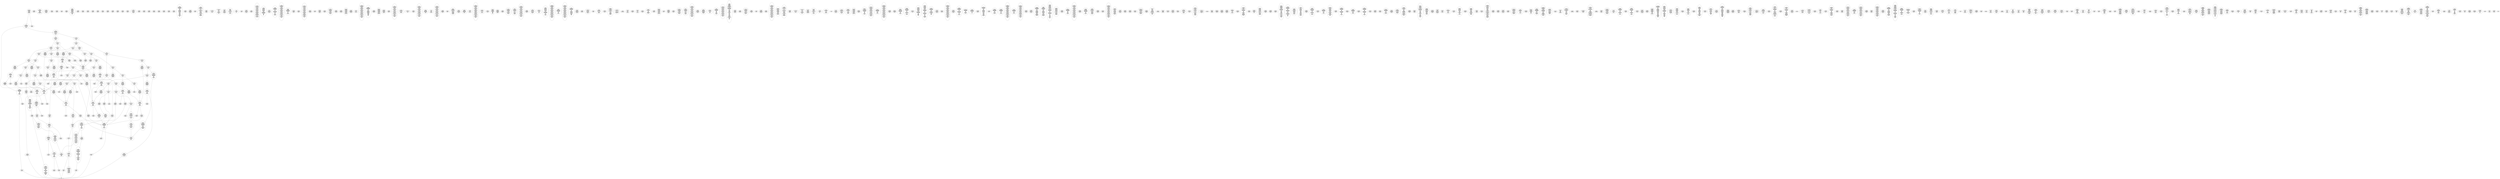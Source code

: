 /* Generated by GvGen v.1.0 (https://www.github.com/stricaud/gvgen) */

digraph G {
compound=true;
   node1 [label="[anywhere]"];
   node2 [label="# 0x0
PUSHX Data
PUSHX Data
MSTORE
CALLVALUE
ISZERO
PUSHX Data
JUMPI
"];
   node3 [label="# 0xc
PUSHX Data
REVERT
"];
   node4 [label="# 0x10
JUMPDEST
PUSHX LogicData
CALLDATASIZE
LT
PUSHX Data
JUMPI
"];
   node5 [label="# 0x1a
PUSHX Data
CALLDATALOAD
PUSHX BitData
SHR
PUSHX LogicData
GT
PUSHX Data
JUMPI
"];
   node6 [label="# 0x2b
PUSHX LogicData
GT
PUSHX Data
JUMPI
"];
   node7 [label="# 0x36
PUSHX LogicData
GT
PUSHX Data
JUMPI
"];
   node8 [label="# 0x41
PUSHX LogicData
EQ
PUSHX Data
JUMPI
"];
   node9 [label="# 0x4c
PUSHX LogicData
EQ
PUSHX Data
JUMPI
"];
   node10 [label="# 0x57
PUSHX LogicData
EQ
PUSHX Data
JUMPI
"];
   node11 [label="# 0x62
PUSHX LogicData
EQ
PUSHX Data
JUMPI
"];
   node12 [label="# 0x6d
PUSHX LogicData
EQ
PUSHX Data
JUMPI
"];
   node13 [label="# 0x78
PUSHX Data
REVERT
"];
   node14 [label="# 0x7c
JUMPDEST
PUSHX LogicData
EQ
PUSHX Data
JUMPI
"];
   node15 [label="# 0x88
PUSHX LogicData
EQ
PUSHX Data
JUMPI
"];
   node16 [label="# 0x93
PUSHX LogicData
EQ
PUSHX Data
JUMPI
"];
   node17 [label="# 0x9e
PUSHX LogicData
EQ
PUSHX Data
JUMPI
"];
   node18 [label="# 0xa9
PUSHX LogicData
EQ
PUSHX Data
JUMPI
"];
   node19 [label="# 0xb4
PUSHX Data
REVERT
"];
   node20 [label="# 0xb8
JUMPDEST
PUSHX LogicData
GT
PUSHX Data
JUMPI
"];
   node21 [label="# 0xc4
PUSHX LogicData
EQ
PUSHX Data
JUMPI
"];
   node22 [label="# 0xcf
PUSHX LogicData
EQ
PUSHX Data
JUMPI
"];
   node23 [label="# 0xda
PUSHX LogicData
EQ
PUSHX Data
JUMPI
"];
   node24 [label="# 0xe5
PUSHX LogicData
EQ
PUSHX Data
JUMPI
"];
   node25 [label="# 0xf0
PUSHX LogicData
EQ
PUSHX Data
JUMPI
"];
   node26 [label="# 0xfb
PUSHX Data
REVERT
"];
   node27 [label="# 0xff
JUMPDEST
PUSHX LogicData
EQ
PUSHX Data
JUMPI
"];
   node28 [label="# 0x10b
PUSHX LogicData
EQ
PUSHX Data
JUMPI
"];
   node29 [label="# 0x116
PUSHX LogicData
EQ
PUSHX Data
JUMPI
"];
   node30 [label="# 0x121
PUSHX LogicData
EQ
PUSHX Data
JUMPI
"];
   node31 [label="# 0x12c
PUSHX Data
REVERT
"];
   node32 [label="# 0x130
JUMPDEST
PUSHX LogicData
GT
PUSHX Data
JUMPI
"];
   node33 [label="# 0x13c
PUSHX LogicData
GT
PUSHX Data
JUMPI
"];
   node34 [label="# 0x147
PUSHX LogicData
EQ
PUSHX Data
JUMPI
"];
   node35 [label="# 0x152
PUSHX LogicData
EQ
PUSHX Data
JUMPI
"];
   node36 [label="# 0x15d
PUSHX LogicData
EQ
PUSHX Data
JUMPI
"];
   node37 [label="# 0x168
PUSHX LogicData
EQ
PUSHX Data
JUMPI
"];
   node38 [label="# 0x173
PUSHX LogicData
EQ
PUSHX Data
JUMPI
"];
   node39 [label="# 0x17e
PUSHX Data
REVERT
"];
   node40 [label="# 0x182
JUMPDEST
PUSHX LogicData
EQ
PUSHX Data
JUMPI
"];
   node41 [label="# 0x18e
PUSHX LogicData
EQ
PUSHX Data
JUMPI
"];
   node42 [label="# 0x199
PUSHX LogicData
EQ
PUSHX Data
JUMPI
"];
   node43 [label="# 0x1a4
PUSHX LogicData
EQ
PUSHX Data
JUMPI
"];
   node44 [label="# 0x1af
PUSHX Data
REVERT
"];
   node45 [label="# 0x1b3
JUMPDEST
PUSHX LogicData
GT
PUSHX Data
JUMPI
"];
   node46 [label="# 0x1bf
PUSHX LogicData
EQ
PUSHX Data
JUMPI
"];
   node47 [label="# 0x1ca
PUSHX LogicData
EQ
PUSHX Data
JUMPI
"];
   node48 [label="# 0x1d5
PUSHX LogicData
EQ
PUSHX Data
JUMPI
"];
   node49 [label="# 0x1e0
PUSHX LogicData
EQ
PUSHX Data
JUMPI
"];
   node50 [label="# 0x1eb
PUSHX LogicData
EQ
PUSHX Data
JUMPI
"];
   node51 [label="# 0x1f6
PUSHX Data
REVERT
"];
   node52 [label="# 0x1fa
JUMPDEST
PUSHX LogicData
EQ
PUSHX Data
JUMPI
"];
   node53 [label="# 0x206
PUSHX LogicData
EQ
PUSHX Data
JUMPI
"];
   node54 [label="# 0x211
PUSHX LogicData
EQ
PUSHX Data
JUMPI
"];
   node55 [label="# 0x21c
PUSHX LogicData
EQ
PUSHX Data
JUMPI
"];
   node56 [label="# 0x227
JUMPDEST
PUSHX Data
REVERT
"];
   node57 [label="# 0x22c
JUMPDEST
PUSHX Data
PUSHX Data
CALLDATASIZE
PUSHX Data
PUSHX Data
JUMP
"];
   node58 [label="# 0x23a
JUMPDEST
PUSHX Data
JUMP
"];
   node59 [label="# 0x23f
JUMPDEST
PUSHX MemData
MLOAD
ISZERO
ISZERO
MSTORE
PUSHX ArithData
ADD
"];
   node60 [label="# 0x24b
JUMPDEST
PUSHX MemData
MLOAD
SUB
RETURN
"];
   node61 [label="# 0x254
JUMPDEST
PUSHX Data
PUSHX Data
JUMP
"];
   node62 [label="# 0x25c
JUMPDEST
PUSHX MemData
MLOAD
PUSHX Data
PUSHX Data
JUMP
"];
   node63 [label="# 0x269
JUMPDEST
PUSHX Data
PUSHX Data
CALLDATASIZE
PUSHX Data
PUSHX Data
JUMP
"];
   node64 [label="# 0x277
JUMPDEST
PUSHX Data
JUMP
"];
   node65 [label="# 0x27c
JUMPDEST
PUSHX MemData
MLOAD
PUSHX ArithData
PUSHX BitData
PUSHX BitData
SHL
SUB
AND
MSTORE
PUSHX ArithData
ADD
PUSHX Data
JUMP
"];
   node66 [label="# 0x294
JUMPDEST
PUSHX Data
PUSHX Data
CALLDATASIZE
PUSHX Data
PUSHX Data
JUMP
"];
   node67 [label="# 0x2a2
JUMPDEST
PUSHX Data
JUMP
"];
   node68 [label="# 0x2a7
JUMPDEST
STOP
"];
   node69 [label="# 0x2a9
JUMPDEST
PUSHX StorData
SLOAD
"];
   node70 [label="# 0x2ad
JUMPDEST
PUSHX MemData
MLOAD
MSTORE
PUSHX ArithData
ADD
PUSHX Data
JUMP
"];
   node71 [label="# 0x2bb
JUMPDEST
PUSHX Data
PUSHX Data
CALLDATASIZE
PUSHX Data
PUSHX Data
JUMP
"];
   node72 [label="# 0x2c9
JUMPDEST
PUSHX Data
JUMP
"];
   node73 [label="# 0x2ce
JUMPDEST
PUSHX Data
PUSHX Data
CALLDATASIZE
PUSHX Data
PUSHX Data
JUMP
"];
   node74 [label="# 0x2dc
JUMPDEST
PUSHX Data
MSTORE
PUSHX Data
PUSHX Data
MSTORE
PUSHX Data
SHA3
PUSHX ArithData
ADD
SLOAD
JUMP
"];
   node75 [label="# 0x2f1
JUMPDEST
PUSHX Data
PUSHX Data
CALLDATASIZE
PUSHX Data
PUSHX Data
JUMP
"];
   node76 [label="# 0x2ff
JUMPDEST
PUSHX Data
JUMP
"];
   node77 [label="# 0x304
JUMPDEST
PUSHX Data
PUSHX Data
CALLDATASIZE
PUSHX Data
PUSHX Data
JUMP
"];
   node78 [label="# 0x312
JUMPDEST
PUSHX Data
JUMP
"];
   node79 [label="# 0x317
JUMPDEST
PUSHX Data
PUSHX Data
JUMP
"];
   node80 [label="# 0x320
JUMPDEST
PUSHX Data
PUSHX Data
CALLDATASIZE
PUSHX Data
PUSHX Data
JUMP
"];
   node81 [label="# 0x32e
JUMPDEST
PUSHX Data
JUMP
"];
   node82 [label="# 0x333
JUMPDEST
PUSHX Data
PUSHX Data
JUMP
"];
   node83 [label="# 0x33b
JUMPDEST
PUSHX Data
PUSHX Data
CALLDATASIZE
PUSHX Data
PUSHX Data
JUMP
"];
   node84 [label="# 0x349
JUMPDEST
PUSHX Data
JUMP
"];
   node85 [label="# 0x34e
JUMPDEST
PUSHX Data
PUSHX Data
CALLDATASIZE
PUSHX Data
PUSHX Data
JUMP
"];
   node86 [label="# 0x35c
JUMPDEST
PUSHX Data
JUMP
"];
   node87 [label="# 0x361
JUMPDEST
PUSHX Data
PUSHX Data
JUMP
"];
   node88 [label="# 0x369
JUMPDEST
PUSHX Data
PUSHX Data
CALLDATASIZE
PUSHX Data
PUSHX Data
JUMP
"];
   node89 [label="# 0x377
JUMPDEST
PUSHX Data
JUMP
"];
   node90 [label="# 0x37c
JUMPDEST
PUSHX Data
PUSHX Data
CALLDATASIZE
PUSHX Data
PUSHX Data
JUMP
"];
   node91 [label="# 0x38a
JUMPDEST
PUSHX Data
JUMP
"];
   node92 [label="# 0x38f
JUMPDEST
PUSHX Data
PUSHX Data
CALLDATASIZE
PUSHX Data
PUSHX Data
JUMP
"];
   node93 [label="# 0x39d
JUMPDEST
PUSHX Data
JUMP
"];
   node94 [label="# 0x3a2
JUMPDEST
PUSHX Data
PUSHX Data
CALLDATASIZE
PUSHX Data
PUSHX Data
JUMP
"];
   node95 [label="# 0x3b0
JUMPDEST
PUSHX Data
JUMP
"];
   node96 [label="# 0x3b5
JUMPDEST
PUSHX Data
PUSHX Data
CALLDATASIZE
PUSHX Data
PUSHX Data
JUMP
"];
   node97 [label="# 0x3c3
JUMPDEST
PUSHX Data
JUMP
"];
   node98 [label="# 0x3c8
JUMPDEST
PUSHX Data
PUSHX Data
JUMP
"];
   node99 [label="# 0x3d0
JUMPDEST
PUSHX StorData
SLOAD
PUSHX Data
PUSHX BitData
PUSHX BitData
SHL
DIV
PUSHX BitData
AND
JUMP
"];
   node100 [label="# 0x3e4
JUMPDEST
PUSHX MemData
MLOAD
PUSHX BitData
AND
MSTORE
PUSHX ArithData
ADD
PUSHX Data
JUMP
"];
   node101 [label="# 0x3f6
JUMPDEST
PUSHX Data
PUSHX Data
CALLDATASIZE
PUSHX Data
PUSHX Data
JUMP
"];
   node102 [label="# 0x404
JUMPDEST
PUSHX Data
JUMP
"];
   node103 [label="# 0x409
JUMPDEST
PUSHX MemData
MLOAD
PUSHX Data
PUSHX Data
JUMP
"];
   node104 [label="# 0x416
JUMPDEST
PUSHX StorData
SLOAD
PUSHX ArithData
PUSHX BitData
PUSHX BitData
SHL
SUB
AND
PUSHX Data
JUMP
"];
   node105 [label="# 0x427
JUMPDEST
PUSHX Data
PUSHX Data
CALLDATASIZE
PUSHX Data
PUSHX Data
JUMP
"];
   node106 [label="# 0x435
JUMPDEST
PUSHX Data
JUMP
"];
   node107 [label="# 0x43a
JUMPDEST
PUSHX Data
PUSHX Data
CALLDATASIZE
PUSHX Data
PUSHX Data
JUMP
"];
   node108 [label="# 0x448
JUMPDEST
PUSHX Data
JUMP
"];
   node109 [label="# 0x44d
JUMPDEST
PUSHX Data
PUSHX Data
JUMP
"];
   node110 [label="# 0x455
JUMPDEST
PUSHX Data
PUSHX Data
CALLDATASIZE
PUSHX Data
PUSHX Data
JUMP
"];
   node111 [label="# 0x463
JUMPDEST
PUSHX Data
JUMP
"];
   node112 [label="# 0x468
JUMPDEST
PUSHX Data
PUSHX Data
JUMP
"];
   node113 [label="# 0x470
JUMPDEST
PUSHX Data
PUSHX Data
CALLDATASIZE
PUSHX Data
PUSHX Data
JUMP
"];
   node114 [label="# 0x47e
JUMPDEST
PUSHX Data
JUMP
"];
   node115 [label="# 0x483
JUMPDEST
PUSHX Data
PUSHX Data
CALLDATASIZE
PUSHX Data
PUSHX Data
JUMP
"];
   node116 [label="# 0x491
JUMPDEST
PUSHX Data
JUMP
"];
   node117 [label="# 0x496
JUMPDEST
PUSHX Data
PUSHX Data
CALLDATASIZE
PUSHX Data
PUSHX Data
JUMP
"];
   node118 [label="# 0x4a4
JUMPDEST
PUSHX Data
JUMP
"];
   node119 [label="# 0x4a9
JUMPDEST
PUSHX Data
PUSHX Data
CALLDATASIZE
PUSHX Data
PUSHX Data
JUMP
"];
   node120 [label="# 0x4b7
JUMPDEST
PUSHX Data
JUMP
"];
   node121 [label="# 0x4bc
JUMPDEST
PUSHX Data
PUSHX Data
JUMP
"];
   node122 [label="# 0x4e3
JUMPDEST
PUSHX Data
PUSHX Data
CALLDATASIZE
PUSHX Data
PUSHX Data
JUMP
"];
   node123 [label="# 0x4f1
JUMPDEST
PUSHX Data
JUMP
"];
   node124 [label="# 0x4f6
JUMPDEST
PUSHX Data
PUSHX Data
CALLDATASIZE
PUSHX Data
PUSHX Data
JUMP
"];
   node125 [label="# 0x504
JUMPDEST
PUSHX ArithData
PUSHX BitData
PUSHX BitData
SHL
SUB
AND
PUSHX Data
MSTORE
PUSHX Data
PUSHX Data
MSTORE
PUSHX Data
SHA3
AND
MSTORE
MSTORE
SHA3
SLOAD
PUSHX BitData
AND
JUMP
"];
   node126 [label="# 0x532
JUMPDEST
PUSHX Data
PUSHX Data
CALLDATASIZE
PUSHX Data
PUSHX Data
JUMP
"];
   node127 [label="# 0x540
JUMPDEST
PUSHX Data
JUMP
"];
   node128 [label="# 0x545
JUMPDEST
PUSHX Data
PUSHX Data
PUSHX Data
JUMP
"];
   node129 [label="# 0x550
JUMPDEST
JUMP
"];
   node130 [label="# 0x556
JUMPDEST
PUSHX Data
PUSHX StorData
SLOAD
PUSHX Data
PUSHX Data
JUMP
"];
   node131 [label="# 0x565
JUMPDEST
PUSHX ArithData
ADD
PUSHX ArithData
DIV
MUL
PUSHX ArithData
ADD
PUSHX MemData
MLOAD
ADD
PUSHX Data
MSTORE
MSTORE
PUSHX ArithData
ADD
SLOAD
PUSHX Data
PUSHX Data
JUMP
"];
   node132 [label="# 0x591
JUMPDEST
ISZERO
PUSHX Data
JUMPI
"];
   node133 [label="# 0x598
PUSHX LogicData
LT
PUSHX Data
JUMPI
"];
   node134 [label="# 0x5a0
PUSHX ArithData
SLOAD
DIV
MUL
MSTORE
PUSHX ArithData
ADD
PUSHX Data
JUMP
"];
   node135 [label="# 0x5b3
JUMPDEST
ADD
PUSHX Data
MSTORE
PUSHX Data
PUSHX Data
SHA3
"];
   node136 [label="# 0x5c1
JUMPDEST
SLOAD
MSTORE
PUSHX ArithData
ADD
PUSHX ArithData
ADD
GT
PUSHX Data
JUMPI
"];
   node137 [label="# 0x5d5
SUB
PUSHX BitData
AND
ADD
"];
   node138 [label="# 0x5de
JUMPDEST
JUMP
"];
   node139 [label="# 0x5e8
JUMPDEST
PUSHX Data
PUSHX Data
PUSHX Data
JUMP
"];
   node140 [label="# 0x5f3
JUMPDEST
PUSHX Data
JUMPI
"];
   node141 [label="# 0x5f8
PUSHX MemData
MLOAD
PUSHX BitData
PUSHX BitData
SHL
MSTORE
PUSHX Data
PUSHX ArithData
ADD
MSTORE
PUSHX Data
PUSHX ArithData
ADD
MSTORE
PUSHX Data
PUSHX ArithData
ADD
MSTORE
PUSHX BitData
PUSHX BitData
SHL
PUSHX ArithData
ADD
MSTORE
PUSHX ArithData
ADD
"];
   node142 [label="# 0x650
JUMPDEST
PUSHX MemData
MLOAD
SUB
REVERT
"];
   node143 [label="# 0x659
JUMPDEST
PUSHX Data
MSTORE
PUSHX Data
PUSHX Data
MSTORE
PUSHX Data
SHA3
SLOAD
PUSHX ArithData
PUSHX BitData
PUSHX BitData
SHL
SUB
AND
JUMP
"];
   node144 [label="# 0x675
JUMPDEST
PUSHX Data
PUSHX Data
PUSHX Data
JUMP
"];
   node145 [label="# 0x680
JUMPDEST
PUSHX ArithData
PUSHX BitData
PUSHX BitData
SHL
SUB
AND
PUSHX ArithData
PUSHX BitData
PUSHX BitData
SHL
SUB
AND
EQ
ISZERO
PUSHX Data
JUMPI
"];
   node146 [label="# 0x69d
PUSHX MemData
MLOAD
PUSHX BitData
PUSHX BitData
SHL
MSTORE
PUSHX Data
PUSHX ArithData
ADD
MSTORE
PUSHX Data
PUSHX ArithData
ADD
MSTORE
PUSHX Data
PUSHX ArithData
ADD
MSTORE
PUSHX BitData
PUSHX BitData
SHL
PUSHX ArithData
ADD
MSTORE
PUSHX ArithData
ADD
PUSHX Data
JUMP
"];
   node147 [label="# 0x6ee
JUMPDEST
CALLER
PUSHX ArithData
PUSHX BitData
PUSHX BitData
SHL
SUB
AND
EQ
PUSHX Data
JUMPI
"];
   node148 [label="# 0x700
PUSHX Data
CALLER
PUSHX Data
JUMP
"];
   node149 [label="# 0x70a
JUMPDEST
PUSHX Data
JUMPI
"];
   node150 [label="# 0x70f
PUSHX MemData
MLOAD
PUSHX BitData
PUSHX BitData
SHL
MSTORE
PUSHX Data
PUSHX ArithData
ADD
MSTORE
PUSHX Data
PUSHX ArithData
ADD
MSTORE
PUSHX Data
PUSHX ArithData
ADD
MSTORE
PUSHX Data
PUSHX ArithData
ADD
MSTORE
PUSHX ArithData
ADD
PUSHX Data
JUMP
"];
   node151 [label="# 0x77c
JUMPDEST
PUSHX Data
PUSHX Data
JUMP
"];
   node152 [label="# 0x786
JUMPDEST
JUMP
"];
   node153 [label="# 0x78b
JUMPDEST
PUSHX Data
CALLER
PUSHX Data
JUMP
"];
   node154 [label="# 0x795
JUMPDEST
PUSHX Data
JUMPI
"];
   node155 [label="# 0x79a
PUSHX MemData
MLOAD
PUSHX BitData
PUSHX BitData
SHL
MSTORE
PUSHX ArithData
ADD
PUSHX Data
PUSHX Data
JUMP
"];
   node156 [label="# 0x7b1
JUMPDEST
PUSHX Data
PUSHX Data
JUMP
"];
   node157 [label="# 0x7bc
JUMPDEST
PUSHX Data
PUSHX Data
JUMP
"];
   node158 [label="# 0x7c6
JUMPDEST
PUSHX Data
MSTORE
PUSHX Data
PUSHX Data
MSTORE
PUSHX Data
SHA3
PUSHX Data
PUSHX Data
JUMP
"];
   node159 [label="# 0x7de
JUMPDEST
PUSHX Data
PUSHX Data
PUSHX Data
JUMP
"];
   node160 [label="# 0x7e9
JUMPDEST
LT
PUSHX Data
JUMPI
"];
   node161 [label="# 0x7f0
PUSHX MemData
MLOAD
PUSHX BitData
PUSHX BitData
SHL
MSTORE
PUSHX Data
PUSHX ArithData
ADD
MSTORE
PUSHX Data
PUSHX ArithData
ADD
MSTORE
PUSHX Data
PUSHX ArithData
ADD
MSTORE
PUSHX BitData
PUSHX BitData
SHL
PUSHX ArithData
ADD
MSTORE
PUSHX ArithData
ADD
PUSHX Data
JUMP
"];
   node162 [label="# 0x84b
JUMPDEST
PUSHX ArithData
PUSHX BitData
PUSHX BitData
SHL
SUB
AND
PUSHX Data
MSTORE
PUSHX Data
PUSHX Data
MSTORE
PUSHX Data
SHA3
MSTORE
MSTORE
SHA3
SLOAD
JUMP
"];
   node163 [label="# 0x874
JUMPDEST
PUSHX Data
PUSHX Data
JUMP
"];
   node164 [label="# 0x87e
JUMPDEST
PUSHX Data
MSTORE
PUSHX Data
PUSHX Data
MSTORE
PUSHX Data
SHA3
PUSHX Data
PUSHX Data
JUMP
"];
   node165 [label="# 0x896
JUMPDEST
PUSHX Data
PUSHX Data
CALLER
PUSHX Data
JUMP
"];
   node166 [label="# 0x8a1
JUMPDEST
PUSHX Data
JUMPI
"];
   node167 [label="# 0x8a6
PUSHX MemData
MLOAD
PUSHX BitData
PUSHX BitData
SHL
MSTORE
PUSHX ArithData
ADD
PUSHX Data
PUSHX Data
JUMP
"];
   node168 [label="# 0x8bd
JUMPDEST
PUSHX StorData
SLOAD
PUSHX BitData
PUSHX BitData
SHL
NOT
AND
PUSHX BitData
PUSHX BitData
SHL
OR
SSTORE
PUSHX MemData
MLOAD
PUSHX Data
PUSHX Data
LOGX
JUMP
"];
   node169 [label="# 0x8fb
JUMPDEST
PUSHX Data
PUSHX Data
CALLER
PUSHX Data
JUMP
"];
   node170 [label="# 0x925
JUMPDEST
PUSHX Data
JUMPI
"];
   node171 [label="# 0x92a
PUSHX MemData
MLOAD
PUSHX BitData
PUSHX BitData
SHL
MSTORE
PUSHX Data
PUSHX ArithData
ADD
MSTORE
PUSHX Data
PUSHX ArithData
ADD
MSTORE
PUSHX BitData
PUSHX BitData
SHL
PUSHX ArithData
ADD
MSTORE
PUSHX ArithData
ADD
PUSHX Data
JUMP
"];
   node172 [label="# 0x967
JUMPDEST
PUSHX LogicData
GT
ISZERO
PUSHX Data
JUMPI
"];
   node173 [label="# 0x972
PUSHX LogicData
GT
ISZERO
"];
   node174 [label="# 0x979
JUMPDEST
PUSHX Data
JUMPI
"];
   node175 [label="# 0x97e
PUSHX MemData
MLOAD
PUSHX BitData
PUSHX BitData
SHL
MSTORE
PUSHX Data
PUSHX ArithData
ADD
MSTORE
PUSHX Data
PUSHX ArithData
ADD
MSTORE
PUSHX BitData
PUSHX BitData
SHL
PUSHX ArithData
ADD
MSTORE
PUSHX ArithData
ADD
PUSHX Data
JUMP
"];
   node176 [label="# 0x9ba
JUMPDEST
PUSHX Data
PUSHX Data
PUSHX StorData
SLOAD
JUMP
"];
   node177 [label="# 0x9c6
JUMPDEST
GT
ISZERO
PUSHX Data
JUMPI
"];
   node178 [label="# 0x9cd
PUSHX MemData
MLOAD
PUSHX BitData
PUSHX BitData
SHL
MSTORE
PUSHX Data
PUSHX ArithData
ADD
MSTORE
PUSHX Data
PUSHX ArithData
ADD
MSTORE
PUSHX BitData
PUSHX BitData
SHL
PUSHX ArithData
ADD
MSTORE
PUSHX ArithData
ADD
PUSHX Data
JUMP
"];
   node179 [label="# 0xa09
JUMPDEST
PUSHX Data
PUSHX Data
JUMP
"];
   node180 [label="# 0xa13
JUMPDEST
JUMP
"];
   node181 [label="# 0xa17
JUMPDEST
PUSHX Data
PUSHX MemData
MLOAD
PUSHX ArithData
ADD
PUSHX Data
MSTORE
PUSHX Data
MSTORE
PUSHX Data
JUMP
"];
   node182 [label="# 0xa32
JUMPDEST
PUSHX Data
PUSHX Data
PUSHX Data
JUMP
"];
   node183 [label="# 0xa3d
JUMPDEST
PUSHX Data
PUSHX Data
PUSHX StorData
SLOAD
JUMP
"];
   node184 [label="# 0xa48
JUMPDEST
LT
PUSHX Data
JUMPI
"];
   node185 [label="# 0xa4f
PUSHX MemData
MLOAD
PUSHX BitData
PUSHX BitData
SHL
MSTORE
PUSHX Data
PUSHX ArithData
ADD
MSTORE
PUSHX Data
PUSHX ArithData
ADD
MSTORE
PUSHX Data
PUSHX ArithData
ADD
MSTORE
PUSHX BitData
PUSHX BitData
SHL
PUSHX ArithData
ADD
MSTORE
PUSHX ArithData
ADD
PUSHX Data
JUMP
"];
   node186 [label="# 0xaab
JUMPDEST
PUSHX StorData
SLOAD
LT
PUSHX Data
JUMPI
"];
   node187 [label="# 0xab7
PUSHX Data
PUSHX Data
JUMP
"];
   node188 [label="# 0xabe
JUMPDEST
PUSHX Data
MSTORE
PUSHX Data
PUSHX Data
SHA3
ADD
SLOAD
JUMP
"];
   node189 [label="# 0xad0
JUMPDEST
PUSHX Data
PUSHX Data
CALLER
PUSHX Data
JUMP
"];
   node190 [label="# 0xadb
JUMPDEST
PUSHX Data
JUMPI
"];
   node191 [label="# 0xae0
PUSHX MemData
MLOAD
PUSHX BitData
PUSHX BitData
SHL
MSTORE
PUSHX ArithData
ADD
PUSHX Data
PUSHX Data
JUMP
"];
   node192 [label="# 0xaf7
JUMPDEST
PUSHX StorData
SLOAD
PUSHX BitData
PUSHX BitData
SHL
DIV
PUSHX BitData
AND
ISZERO
PUSHX Data
JUMPI
"];
   node193 [label="# 0xb0a
PUSHX MemData
MLOAD
PUSHX BitData
PUSHX BitData
SHL
MSTORE
PUSHX Data
PUSHX ArithData
ADD
MSTORE
PUSHX Data
PUSHX ArithData
ADD
MSTORE
PUSHX BitData
PUSHX BitData
SHL
PUSHX ArithData
ADD
MSTORE
PUSHX ArithData
ADD
PUSHX Data
JUMP
"];
   node194 [label="# 0xb3a
JUMPDEST
PUSHX Data
PUSHX Data
JUMP
"];
   node195 [label="# 0xb45
JUMPDEST
PUSHX Data
PUSHX MemData
MLOAD
PUSHX Data
PUSHX Data
JUMP
"];
   node196 [label="# 0xb77
JUMPDEST
PUSHX MemData
MLOAD
SUB
LOGX
JUMP
"];
   node197 [label="# 0xb84
JUMPDEST
PUSHX Data
MSTORE
PUSHX Data
PUSHX Data
MSTORE
PUSHX Data
SHA3
SLOAD
PUSHX ArithData
PUSHX BitData
PUSHX BitData
SHL
SUB
AND
PUSHX Data
JUMPI
"];
   node198 [label="# 0xba2
PUSHX MemData
MLOAD
PUSHX BitData
PUSHX BitData
SHL
MSTORE
PUSHX Data
PUSHX ArithData
ADD
MSTORE
PUSHX Data
PUSHX ArithData
ADD
MSTORE
PUSHX Data
PUSHX ArithData
ADD
MSTORE
PUSHX BitData
PUSHX BitData
SHL
PUSHX ArithData
ADD
MSTORE
PUSHX ArithData
ADD
PUSHX Data
JUMP
"];
   node199 [label="# 0xbfb
JUMPDEST
PUSHX Data
PUSHX ArithData
PUSHX BitData
PUSHX BitData
SHL
SUB
AND
PUSHX Data
JUMPI
"];
   node200 [label="# 0xc0c
PUSHX MemData
MLOAD
PUSHX BitData
PUSHX BitData
SHL
MSTORE
PUSHX Data
PUSHX ArithData
ADD
MSTORE
PUSHX Data
PUSHX ArithData
ADD
MSTORE
PUSHX Data
PUSHX ArithData
ADD
MSTORE
PUSHX BitData
PUSHX BitData
SHL
PUSHX ArithData
ADD
MSTORE
PUSHX ArithData
ADD
PUSHX Data
JUMP
"];
   node201 [label="# 0xc66
JUMPDEST
PUSHX ArithData
PUSHX BitData
PUSHX BitData
SHL
SUB
AND
PUSHX Data
MSTORE
PUSHX Data
PUSHX Data
MSTORE
PUSHX Data
SHA3
SLOAD
JUMP
"];
   node202 [label="# 0xc82
JUMPDEST
PUSHX StorData
SLOAD
PUSHX ArithData
PUSHX BitData
PUSHX BitData
SHL
SUB
AND
CALLER
EQ
PUSHX Data
JUMPI
"];
   node203 [label="# 0xc95
PUSHX MemData
MLOAD
PUSHX BitData
PUSHX BitData
SHL
MSTORE
PUSHX Data
PUSHX ArithData
ADD
MSTORE
PUSHX ArithData
ADD
MSTORE
PUSHX Data
PUSHX ArithData
ADD
MSTORE
PUSHX ArithData
ADD
PUSHX Data
JUMP
"];
   node204 [label="# 0xcdc
JUMPDEST
PUSHX Data
PUSHX Data
PUSHX Data
JUMP
"];
   node205 [label="# 0xce6
JUMPDEST
JUMP
"];
   node206 [label="# 0xce8
JUMPDEST
PUSHX Data
PUSHX Data
PUSHX Data
PUSHX Data
JUMP
"];
   node207 [label="# 0xcf5
JUMPDEST
PUSHX Data
JUMPI
"];
   node208 [label="# 0xcfd
PUSHX MemData
MLOAD
PUSHX Data
MSTORE
PUSHX ArithData
ADD
MSTORE
"];
   node209 [label="# 0xd0e
JUMPDEST
JUMP
"];
   node210 [label="# 0xd16
JUMPDEST
PUSHX Data
PUSHX LogicData
GT
ISZERO
PUSHX Data
JUMPI
"];
   node211 [label="# 0xd2a
PUSHX Data
PUSHX Data
JUMP
"];
   node212 [label="# 0xd31
JUMPDEST
PUSHX MemData
MLOAD
MSTORE
PUSHX ArithData
MUL
PUSHX ArithData
ADD
ADD
PUSHX Data
MSTORE
ISZERO
PUSHX Data
JUMPI
"];
   node213 [label="# 0xd4b
PUSHX ArithData
ADD
PUSHX ArithData
MUL
CALLDATASIZE
CALLDATACOPY
ADD
"];
   node214 [label="# 0xd5a
JUMPDEST
PUSHX Data
"];
   node215 [label="# 0xd60
JUMPDEST
LT
ISZERO
PUSHX Data
JUMPI
"];
   node216 [label="# 0xd69
PUSHX Data
PUSHX Data
JUMP
"];
   node217 [label="# 0xd72
JUMPDEST
MLOAD
LT
PUSHX Data
JUMPI
"];
   node218 [label="# 0xd7d
PUSHX Data
PUSHX Data
JUMP
"];
   node219 [label="# 0xd84
JUMPDEST
PUSHX ArithData
MUL
ADD
ADD
MSTORE
PUSHX Data
PUSHX Data
JUMP
"];
   node220 [label="# 0xd99
JUMPDEST
PUSHX Data
JUMP
"];
   node221 [label="# 0xda1
JUMPDEST
JUMP
"];
   node222 [label="# 0xda7
JUMPDEST
PUSHX Data
MSTORE
PUSHX Data
PUSHX Data
MSTORE
PUSHX Data
SHA3
PUSHX Data
PUSHX Data
JUMP
"];
   node223 [label="# 0xdbf
JUMPDEST
JUMP
"];
   node224 [label="# 0xdc6
JUMPDEST
PUSHX Data
MSTORE
PUSHX Data
PUSHX Data
MSTORE
PUSHX Data
SHA3
PUSHX ArithData
PUSHX BitData
PUSHX BitData
SHL
SUB
AND
MSTORE
MSTORE
SHA3
SLOAD
PUSHX BitData
AND
JUMP
"];
   node225 [label="# 0xdf1
JUMPDEST
PUSHX Data
PUSHX StorData
SLOAD
PUSHX Data
PUSHX Data
JUMP
"];
   node226 [label="# 0xe00
JUMPDEST
PUSHX Data
PUSHX Data
CALLER
PUSHX Data
JUMP
"];
   node227 [label="# 0xe0b
JUMPDEST
PUSHX Data
JUMPI
"];
   node228 [label="# 0xe10
PUSHX MemData
MLOAD
PUSHX BitData
PUSHX BitData
SHL
MSTORE
PUSHX ArithData
ADD
PUSHX Data
PUSHX Data
JUMP
"];
   node229 [label="# 0xe27
JUMPDEST
PUSHX StorData
SLOAD
PUSHX BitData
PUSHX BitData
SHL
DIV
PUSHX BitData
AND
ISZERO
PUSHX Data
JUMPI
"];
   node230 [label="# 0xe3a
PUSHX MemData
MLOAD
PUSHX BitData
PUSHX BitData
SHL
MSTORE
PUSHX Data
PUSHX ArithData
ADD
MSTORE
PUSHX Data
PUSHX ArithData
ADD
MSTORE
PUSHX BitData
PUSHX BitData
SHL
PUSHX ArithData
ADD
MSTORE
PUSHX ArithData
ADD
PUSHX Data
JUMP
"];
   node231 [label="# 0xe6a
JUMPDEST
PUSHX Data
PUSHX Data
PUSHX Data
JUMP
"];
   node232 [label="# 0xe76
JUMPDEST
PUSHX Data
PUSHX Data
PUSHX MemData
MLOAD
PUSHX Data
PUSHX Data
JUMP
"];
   node233 [label="# 0xeaa
JUMPDEST
PUSHX MemData
MLOAD
SUB
LOGX
JUMP
"];
   node234 [label="# 0xeb6
JUMPDEST
PUSHX ArithData
PUSHX BitData
PUSHX BitData
SHL
SUB
AND
CALLER
EQ
ISZERO
PUSHX Data
JUMPI
"];
   node235 [label="# 0xec8
PUSHX MemData
MLOAD
PUSHX BitData
PUSHX BitData
SHL
MSTORE
PUSHX Data
PUSHX ArithData
ADD
MSTORE
PUSHX Data
PUSHX ArithData
ADD
MSTORE
PUSHX Data
PUSHX ArithData
ADD
MSTORE
PUSHX ArithData
ADD
PUSHX Data
JUMP
"];
   node236 [label="# 0xf0f
JUMPDEST
CALLER
PUSHX Data
MSTORE
PUSHX Data
PUSHX ArithData
MSTORE
PUSHX MemData
SHA3
PUSHX ArithData
PUSHX BitData
PUSHX BitData
SHL
SUB
AND
MSTORE
MSTORE
SHA3
SLOAD
PUSHX BitData
NOT
AND
ISZERO
ISZERO
OR
SSTORE
MLOAD
MSTORE
PUSHX Data
ADD
PUSHX MemData
MLOAD
SUB
LOGX
JUMP
"];
   node237 [label="# 0xf7b
JUMPDEST
PUSHX Data
CALLER
PUSHX Data
JUMP
"];
   node238 [label="# 0xf85
JUMPDEST
PUSHX Data
JUMPI
"];
   node239 [label="# 0xf8a
PUSHX MemData
MLOAD
PUSHX BitData
PUSHX BitData
SHL
MSTORE
PUSHX ArithData
ADD
PUSHX Data
PUSHX Data
JUMP
"];
   node240 [label="# 0xfa1
JUMPDEST
PUSHX Data
PUSHX Data
JUMP
"];
   node241 [label="# 0xfad
JUMPDEST
JUMP
"];
   node242 [label="# 0xfb3
JUMPDEST
PUSHX Data
PUSHX Data
PUSHX Data
JUMP
"];
   node243 [label="# 0xfbe
JUMPDEST
PUSHX Data
JUMPI
"];
   node244 [label="# 0xfc3
PUSHX MemData
MLOAD
PUSHX BitData
PUSHX BitData
SHL
MSTORE
PUSHX Data
PUSHX ArithData
ADD
MSTORE
PUSHX Data
PUSHX ArithData
ADD
MSTORE
PUSHX Data
PUSHX ArithData
ADD
MSTORE
PUSHX BitData
PUSHX BitData
SHL
PUSHX ArithData
ADD
MSTORE
PUSHX ArithData
ADD
PUSHX Data
JUMP
"];
   node245 [label="# 0x101a
JUMPDEST
PUSHX BitData
AND
PUSHX Data
MSTORE
PUSHX Data
PUSHX Data
MSTORE
PUSHX Data
SHA3
SLOAD
PUSHX Data
PUSHX Data
JUMP
"];
   node246 [label="# 0x1038
JUMPDEST
PUSHX ArithData
ADD
PUSHX ArithData
DIV
MUL
PUSHX ArithData
ADD
PUSHX MemData
MLOAD
ADD
PUSHX Data
MSTORE
MSTORE
PUSHX ArithData
ADD
SLOAD
PUSHX Data
PUSHX Data
JUMP
"];
   node247 [label="# 0x1064
JUMPDEST
ISZERO
PUSHX Data
JUMPI
"];
   node248 [label="# 0x106b
PUSHX LogicData
LT
PUSHX Data
JUMPI
"];
   node249 [label="# 0x1073
PUSHX ArithData
SLOAD
DIV
MUL
MSTORE
PUSHX ArithData
ADD
PUSHX Data
JUMP
"];
   node250 [label="# 0x1086
JUMPDEST
ADD
PUSHX Data
MSTORE
PUSHX Data
PUSHX Data
SHA3
"];
   node251 [label="# 0x1094
JUMPDEST
SLOAD
MSTORE
PUSHX ArithData
ADD
PUSHX ArithData
ADD
GT
PUSHX Data
JUMPI
"];
   node252 [label="# 0x10a8
SUB
PUSHX BitData
AND
ADD
"];
   node253 [label="# 0x10b1
JUMPDEST
PUSHX LogicData
MLOAD
GT
ISZERO
PUSHX Data
JUMPI
"];
   node254 [label="# 0x10c3
JUMP
"];
   node255 [label="# 0x10c8
JUMPDEST
PUSHX Data
PUSHX Data
PUSHX Data
JUMP
"];
   node256 [label="# 0x10d3
JUMPDEST
PUSHX MemData
MLOAD
PUSHX ArithData
ADD
PUSHX Data
PUSHX Data
JUMP
"];
   node257 [label="# 0x10e4
JUMPDEST
PUSHX MemData
MLOAD
PUSHX ArithData
SUB
SUB
MSTORE
PUSHX Data
MSTORE
JUMP
"];
   node258 [label="# 0x10fb
JUMPDEST
PUSHX Data
MSTORE
PUSHX Data
PUSHX Data
MSTORE
PUSHX Data
SHA3
PUSHX Data
PUSHX Data
JUMP
"];
   node259 [label="# 0x1112
JUMPDEST
PUSHX Data
PUSHX Data
JUMP
"];
   node260 [label="# 0x111c
JUMPDEST
PUSHX StorData
SLOAD
PUSHX ArithData
PUSHX BitData
PUSHX BitData
SHL
SUB
AND
CALLER
EQ
PUSHX Data
JUMPI
"];
   node261 [label="# 0x112f
PUSHX MemData
MLOAD
PUSHX BitData
PUSHX BitData
SHL
MSTORE
PUSHX Data
PUSHX ArithData
ADD
MSTORE
PUSHX ArithData
ADD
MSTORE
PUSHX Data
PUSHX ArithData
ADD
MSTORE
PUSHX ArithData
ADD
PUSHX Data
JUMP
"];
   node262 [label="# 0x1176
JUMPDEST
PUSHX ArithData
PUSHX BitData
PUSHX BitData
SHL
SUB
AND
PUSHX Data
JUMPI
"];
   node263 [label="# 0x1185
PUSHX MemData
MLOAD
PUSHX BitData
PUSHX BitData
SHL
MSTORE
PUSHX Data
PUSHX ArithData
ADD
MSTORE
PUSHX Data
PUSHX ArithData
ADD
MSTORE
PUSHX Data
PUSHX ArithData
ADD
MSTORE
PUSHX BitData
PUSHX BitData
SHL
PUSHX ArithData
ADD
MSTORE
PUSHX ArithData
ADD
PUSHX Data
JUMP
"];
   node264 [label="# 0x11db
JUMPDEST
PUSHX Data
PUSHX Data
JUMP
"];
   node265 [label="# 0x11e4
JUMPDEST
JUMP
"];
   node266 [label="# 0x11e7
JUMPDEST
PUSHX Data
PUSHX Data
JUMP
"];
   node267 [label="# 0x11f1
JUMPDEST
PUSHX Data
PUSHX Data
PUSHX ArithData
PUSHX BitData
PUSHX BitData
SHL
SUB
AND
PUSHX Data
JUMP
"];
   node268 [label="# 0x1206
JUMPDEST
PUSHX Data
PUSHX ArithData
PUSHX BitData
PUSHX BitData
SHL
SUB
NOT
AND
PUSHX BitData
PUSHX BitData
SHL
EQ
PUSHX Data
JUMPI
"];
   node269 [label="# 0x1222
PUSHX Data
PUSHX Data
JUMP
"];
   node270 [label="# 0x122b
JUMPDEST
PUSHX Data
MSTORE
PUSHX Data
PUSHX Data
MSTORE
PUSHX Data
SHA3
SLOAD
PUSHX ArithData
PUSHX BitData
PUSHX BitData
SHL
SUB
AND
ISZERO
ISZERO
JUMP
"];
   node271 [label="# 0x1248
JUMPDEST
PUSHX Data
MSTORE
PUSHX Data
PUSHX Data
MSTORE
PUSHX Data
SHA3
SLOAD
PUSHX ArithData
PUSHX BitData
PUSHX BitData
SHL
SUB
NOT
AND
PUSHX ArithData
PUSHX BitData
PUSHX BitData
SHL
SUB
AND
OR
SSTORE
PUSHX Data
PUSHX Data
JUMP
"];
   node272 [label="# 0x127d
JUMPDEST
PUSHX ArithData
PUSHX BitData
PUSHX BitData
SHL
SUB
AND
PUSHX Data
PUSHX MemData
MLOAD
PUSHX MemData
MLOAD
SUB
LOGX
JUMP
"];
   node273 [label="# 0x12b6
JUMPDEST
PUSHX Data
PUSHX Data
PUSHX Data
JUMP
"];
   node274 [label="# 0x12c1
JUMPDEST
PUSHX Data
JUMPI
"];
   node275 [label="# 0x12c6
PUSHX MemData
MLOAD
PUSHX BitData
PUSHX BitData
SHL
MSTORE
PUSHX Data
PUSHX ArithData
ADD
MSTORE
PUSHX Data
PUSHX ArithData
ADD
MSTORE
PUSHX Data
PUSHX ArithData
ADD
MSTORE
PUSHX BitData
PUSHX BitData
SHL
PUSHX ArithData
ADD
MSTORE
PUSHX ArithData
ADD
PUSHX Data
JUMP
"];
   node276 [label="# 0x1322
JUMPDEST
PUSHX Data
PUSHX Data
PUSHX Data
JUMP
"];
   node277 [label="# 0x132d
JUMPDEST
PUSHX ArithData
PUSHX BitData
PUSHX BitData
SHL
SUB
AND
PUSHX ArithData
PUSHX BitData
PUSHX BitData
SHL
SUB
AND
EQ
PUSHX Data
JUMPI
"];
   node278 [label="# 0x134a
PUSHX ArithData
PUSHX BitData
PUSHX BitData
SHL
SUB
AND
PUSHX Data
PUSHX Data
JUMP
"];
   node279 [label="# 0x135d
JUMPDEST
PUSHX ArithData
PUSHX BitData
PUSHX BitData
SHL
SUB
AND
EQ
"];
   node280 [label="# 0x1368
JUMPDEST
PUSHX Data
JUMPI
"];
   node281 [label="# 0x136e
PUSHX ArithData
PUSHX BitData
PUSHX BitData
SHL
SUB
AND
PUSHX Data
MSTORE
PUSHX Data
PUSHX Data
MSTORE
PUSHX Data
SHA3
AND
MSTORE
MSTORE
SHA3
SLOAD
PUSHX BitData
AND
"];
   node282 [label="# 0x1398
JUMPDEST
JUMP
"];
   node283 [label="# 0x13a0
JUMPDEST
PUSHX ArithData
PUSHX BitData
PUSHX BitData
SHL
SUB
AND
PUSHX Data
PUSHX Data
JUMP
"];
   node284 [label="# 0x13b3
JUMPDEST
PUSHX ArithData
PUSHX BitData
PUSHX BitData
SHL
SUB
AND
EQ
PUSHX Data
JUMPI
"];
   node285 [label="# 0x13c2
PUSHX MemData
MLOAD
PUSHX BitData
PUSHX BitData
SHL
MSTORE
PUSHX Data
PUSHX ArithData
ADD
MSTORE
PUSHX Data
PUSHX ArithData
ADD
MSTORE
PUSHX Data
PUSHX ArithData
ADD
MSTORE
PUSHX BitData
PUSHX BitData
SHL
PUSHX ArithData
ADD
MSTORE
PUSHX ArithData
ADD
PUSHX Data
JUMP
"];
   node286 [label="# 0x141b
JUMPDEST
PUSHX ArithData
PUSHX BitData
PUSHX BitData
SHL
SUB
AND
PUSHX Data
JUMPI
"];
   node287 [label="# 0x142a
PUSHX MemData
MLOAD
PUSHX BitData
PUSHX BitData
SHL
MSTORE
PUSHX Data
PUSHX ArithData
ADD
MSTORE
PUSHX ArithData
ADD
MSTORE
PUSHX Data
PUSHX ArithData
ADD
MSTORE
PUSHX BitData
PUSHX BitData
SHL
PUSHX ArithData
ADD
MSTORE
PUSHX ArithData
ADD
PUSHX Data
JUMP
"];
   node288 [label="# 0x147d
JUMPDEST
PUSHX Data
PUSHX Data
JUMP
"];
   node289 [label="# 0x1488
JUMPDEST
PUSHX Data
PUSHX Data
PUSHX Data
JUMP
"];
   node290 [label="# 0x1493
JUMPDEST
PUSHX ArithData
PUSHX BitData
PUSHX BitData
SHL
SUB
AND
PUSHX Data
MSTORE
PUSHX Data
PUSHX Data
MSTORE
PUSHX Data
SHA3
SLOAD
PUSHX Data
PUSHX Data
PUSHX Data
JUMP
"];
   node291 [label="# 0x14bc
JUMPDEST
SSTORE
PUSHX ArithData
PUSHX BitData
PUSHX BitData
SHL
SUB
AND
PUSHX Data
MSTORE
PUSHX Data
PUSHX Data
MSTORE
PUSHX Data
SHA3
SLOAD
PUSHX Data
PUSHX Data
PUSHX Data
JUMP
"];
   node292 [label="# 0x14ea
JUMPDEST
SSTORE
PUSHX Data
MSTORE
PUSHX Data
PUSHX Data
MSTORE
PUSHX MemData
SHA3
SLOAD
PUSHX ArithData
PUSHX BitData
PUSHX BitData
SHL
SUB
NOT
AND
PUSHX ArithData
PUSHX BitData
PUSHX BitData
SHL
SUB
AND
OR
SSTORE
MLOAD
AND
PUSHX Data
LOGX
JUMP
"];
   node293 [label="# 0x154b
JUMPDEST
PUSHX Data
MSTORE
PUSHX Data
PUSHX Data
MSTORE
PUSHX Data
SHA3
PUSHX ArithData
ADD
SLOAD
PUSHX Data
CALLER
PUSHX Data
JUMP
"];
   node294 [label="# 0x1567
JUMPDEST
PUSHX Data
PUSHX Data
JUMP
"];
   node295 [label="# 0x1571
JUMPDEST
PUSHX ArithData
PUSHX BitData
PUSHX BitData
SHL
SUB
AND
CALLER
EQ
PUSHX Data
JUMPI
"];
   node296 [label="# 0x1582
PUSHX MemData
MLOAD
PUSHX BitData
PUSHX BitData
SHL
MSTORE
PUSHX Data
PUSHX ArithData
ADD
MSTORE
PUSHX Data
PUSHX ArithData
ADD
MSTORE
PUSHX Data
PUSHX ArithData
ADD
MSTORE
PUSHX BitData
PUSHX BitData
SHL
PUSHX ArithData
ADD
MSTORE
PUSHX ArithData
ADD
PUSHX Data
JUMP
"];
   node297 [label="# 0x15e1
JUMPDEST
PUSHX Data
PUSHX Data
JUMP
"];
   node298 [label="# 0x15eb
JUMPDEST
PUSHX Data
PUSHX Data
PUSHX ArithData
PUSHX BitData
PUSHX BitData
SHL
SUB
AND
PUSHX Data
JUMP
"];
   node299 [label="# 0x1600
JUMPDEST
PUSHX Data
PUSHX MemData
MLOAD
PUSHX ArithData
ADD
PUSHX Data
MSTORE
PUSHX Data
MSTORE
PUSHX Data
JUMP
"];
   node300 [label="# 0x161a
JUMPDEST
PUSHX Data
PUSHX Data
JUMP
"];
   node301 [label="# 0x1623
JUMPDEST
PUSHX Data
JUMPI
"];
   node302 [label="# 0x1628
PUSHX MemData
MLOAD
PUSHX BitData
PUSHX BitData
SHL
MSTORE
PUSHX Data
PUSHX ArithData
ADD
MSTORE
PUSHX ArithData
ADD
MSTORE
PUSHX Data
PUSHX ArithData
ADD
MSTORE
PUSHX BitData
PUSHX BitData
SHL
PUSHX ArithData
ADD
MSTORE
PUSHX ArithData
ADD
PUSHX Data
JUMP
"];
   node303 [label="# 0x167b
JUMPDEST
PUSHX BitData
AND
PUSHX Data
MSTORE
PUSHX Data
PUSHX Data
MSTORE
PUSHX Data
SHA3
PUSHX Data
PUSHX Data
JUMP
"];
   node304 [label="# 0x1699
JUMPDEST
PUSHX StorData
SLOAD
PUSHX ArithData
PUSHX BitData
PUSHX BitData
SHL
SUB
AND
PUSHX ArithData
PUSHX BitData
PUSHX BitData
SHL
SUB
NOT
AND
OR
SSTORE
PUSHX MemData
MLOAD
AND
PUSHX Data
PUSHX Data
LOGX
JUMP
"];
   node305 [label="# 0x16eb
JUMPDEST
PUSHX Data
PUSHX Data
PUSHX Data
JUMP
"];
   node306 [label="# 0x16f7
JUMPDEST
PUSHX Data
PUSHX Data
JUMP
"];
   node307 [label="# 0x1702
JUMPDEST
PUSHX Data
PUSHX Data
JUMP
"];
   node308 [label="# 0x170e
JUMPDEST
PUSHX Data
JUMPI
"];
   node309 [label="# 0x1713
PUSHX MemData
MLOAD
PUSHX BitData
PUSHX BitData
SHL
MSTORE
PUSHX ArithData
ADD
PUSHX Data
PUSHX Data
JUMP
"];
   node310 [label="# 0x172a
JUMPDEST
PUSHX Data
PUSHX Data
JUMPI
"];
   node311 [label="# 0x1732
PUSHX Data
MLOAD
ADD
MSTORE
PUSHX Data
MSTORE
PUSHX BitData
PUSHX BitData
SHL
PUSHX ArithData
ADD
MSTORE
JUMP
"];
   node312 [label="# 0x174e
JUMPDEST
PUSHX Data
"];
   node313 [label="# 0x1752
JUMPDEST
ISZERO
PUSHX Data
JUMPI
"];
   node314 [label="# 0x1759
PUSHX Data
PUSHX Data
JUMP
"];
   node315 [label="# 0x1762
JUMPDEST
PUSHX Data
PUSHX Data
PUSHX Data
JUMP
"];
   node316 [label="# 0x1771
JUMPDEST
PUSHX Data
JUMP
"];
   node317 [label="# 0x1778
JUMPDEST
PUSHX Data
PUSHX LogicData
GT
ISZERO
PUSHX Data
JUMPI
"];
   node318 [label="# 0x178c
PUSHX Data
PUSHX Data
JUMP
"];
   node319 [label="# 0x1793
JUMPDEST
PUSHX MemData
MLOAD
MSTORE
PUSHX ArithData
ADD
PUSHX BitData
NOT
AND
PUSHX ArithData
ADD
ADD
PUSHX Data
MSTORE
ISZERO
PUSHX Data
JUMPI
"];
   node320 [label="# 0x17b1
PUSHX ArithData
ADD
CALLDATASIZE
CALLDATACOPY
ADD
"];
   node321 [label="# 0x17bd
JUMPDEST
"];
   node322 [label="# 0x17c1
JUMPDEST
ISZERO
PUSHX Data
JUMPI
"];
   node323 [label="# 0x17c8
PUSHX Data
PUSHX Data
PUSHX Data
JUMP
"];
   node324 [label="# 0x17d2
JUMPDEST
PUSHX Data
PUSHX Data
PUSHX Data
JUMP
"];
   node325 [label="# 0x17df
JUMPDEST
PUSHX Data
PUSHX Data
PUSHX Data
JUMP
"];
   node326 [label="# 0x17ea
JUMPDEST
PUSHX BitData
SHL
MLOAD
LT
PUSHX Data
JUMPI
"];
   node327 [label="# 0x17f8
PUSHX Data
PUSHX Data
JUMP
"];
   node328 [label="# 0x17ff
JUMPDEST
PUSHX ArithData
ADD
ADD
PUSHX ArithData
PUSHX BitData
PUSHX BitData
SHL
SUB
NOT
AND
PUSHX BitData
BYTE
MSTORE8
PUSHX Data
PUSHX Data
PUSHX Data
JUMP
"];
   node329 [label="# 0x1821
JUMPDEST
PUSHX Data
JUMP
"];
   node330 [label="# 0x1828
JUMPDEST
PUSHX Data
PUSHX Data
SLOAD
JUMP
"];
   node331 [label="# 0x1832
JUMPDEST
PUSHX Data
MSTORE
PUSHX Data
PUSHX Data
MSTORE
PUSHX Data
SHA3
PUSHX ArithData
ADD
SLOAD
PUSHX Data
CALLER
PUSHX Data
JUMP
"];
   node332 [label="# 0x184e
JUMPDEST
PUSHX Data
PUSHX Data
JUMP
"];
   node333 [label="# 0x1858
JUMPDEST
PUSHX Data
PUSHX Data
JUMP
"];
   node334 [label="# 0x1862
JUMPDEST
PUSHX Data
JUMPI
"];
   node335 [label="# 0x1867
PUSHX Data
MSTORE
PUSHX Data
PUSHX Data
MSTORE
PUSHX Data
SHA3
PUSHX ArithData
PUSHX BitData
PUSHX BitData
SHL
SUB
AND
MSTORE
MSTORE
SHA3
SLOAD
PUSHX BitData
NOT
AND
PUSHX BitData
OR
SSTORE
PUSHX Data
CALLER
JUMP
"];
   node336 [label="# 0x189a
JUMPDEST
PUSHX ArithData
PUSHX BitData
PUSHX BitData
SHL
SUB
AND
PUSHX ArithData
PUSHX BitData
PUSHX BitData
SHL
SUB
AND
PUSHX Data
PUSHX MemData
MLOAD
PUSHX MemData
MLOAD
SUB
LOGX
JUMP
"];
   node337 [label="# 0x18de
JUMPDEST
PUSHX Data
MSTORE
PUSHX ArithData
ADD
PUSHX Data
MSTORE
PUSHX Data
SHA3
SLOAD
PUSHX Data
JUMPI
"];
   node338 [label="# 0x18f4
SLOAD
PUSHX ArithData
ADD
SSTORE
PUSHX Data
MSTORE
PUSHX Data
SHA3
ADD
SSTORE
SLOAD
MSTORE
ADD
MSTORE
PUSHX Data
SHA3
SSTORE
PUSHX Data
JUMP
"];
   node339 [label="# 0x1925
JUMPDEST
PUSHX Data
PUSHX Data
JUMP
"];
   node340 [label="# 0x192d
JUMPDEST
PUSHX Data
PUSHX ArithData
PUSHX BitData
PUSHX BitData
SHL
SUB
NOT
AND
PUSHX BitData
PUSHX BitData
SHL
EQ
PUSHX Data
JUMPI
"];
   node341 [label="# 0x1949
PUSHX Data
PUSHX Data
JUMP
"];
   node342 [label="# 0x1952
JUMPDEST
PUSHX ArithData
PUSHX BitData
PUSHX BitData
SHL
SUB
AND
PUSHX Data
JUMPI
"];
   node343 [label="# 0x1961
PUSHX Data
PUSHX StorData
SLOAD
PUSHX Data
MSTORE
PUSHX Data
PUSHX Data
MSTORE
PUSHX Data
SHA3
SSTORE
PUSHX ArithData
ADD
SSTORE
MSTORE
PUSHX ArithData
ADD
SSTORE
JUMP
"];
   node344 [label="# 0x19a8
JUMPDEST
PUSHX Data
JUMP
"];
   node345 [label="# 0x19ad
JUMPDEST
PUSHX ArithData
PUSHX BitData
PUSHX BitData
SHL
SUB
AND
PUSHX ArithData
PUSHX BitData
PUSHX BitData
SHL
SUB
AND
EQ
PUSHX Data
JUMPI
"];
   node346 [label="# 0x19c7
PUSHX Data
PUSHX Data
JUMP
"];
   node347 [label="# 0x19d0
JUMPDEST
PUSHX ArithData
PUSHX BitData
PUSHX BitData
SHL
SUB
AND
PUSHX Data
JUMPI
"];
   node348 [label="# 0x19df
PUSHX Data
PUSHX Data
JUMP
"];
   node349 [label="# 0x19e7
JUMPDEST
PUSHX ArithData
PUSHX BitData
PUSHX BitData
SHL
SUB
AND
PUSHX ArithData
PUSHX BitData
PUSHX BitData
SHL
SUB
AND
EQ
PUSHX Data
JUMPI
"];
   node350 [label="# 0x1a01
PUSHX Data
PUSHX Data
JUMP
"];
   node351 [label="# 0x1a0a
JUMPDEST
PUSHX Data
PUSHX Data
JUMP
"];
   node352 [label="# 0x1a14
JUMPDEST
PUSHX Data
JUMPI
"];
   node353 [label="# 0x1a19
PUSHX Data
PUSHX ArithData
PUSHX BitData
PUSHX BitData
SHL
SUB
AND
PUSHX Data
PUSHX Data
JUMP
"];
   node354 [label="# 0x1a2c
JUMPDEST
PUSHX Data
PUSHX Data
PUSHX Data
JUMP
"];
   node355 [label="# 0x1a37
JUMPDEST
PUSHX MemData
MLOAD
PUSHX ArithData
ADD
PUSHX Data
PUSHX Data
JUMP
"];
   node356 [label="# 0x1a48
JUMPDEST
PUSHX MemData
MLOAD
PUSHX BitData
NOT
SUB
ADD
MSTORE
MSTORE
PUSHX BitData
PUSHX BitData
SHL
MSTORE
PUSHX Data
PUSHX ArithData
ADD
PUSHX Data
JUMP
"];
   node357 [label="# 0x1a6e
JUMPDEST
PUSHX Data
PUSHX Data
JUMP
"];
   node358 [label="# 0x1a78
JUMPDEST
ISZERO
PUSHX Data
JUMPI
"];
   node359 [label="# 0x1a7e
PUSHX Data
MSTORE
PUSHX Data
PUSHX Data
MSTORE
PUSHX MemData
SHA3
PUSHX ArithData
PUSHX BitData
PUSHX BitData
SHL
SUB
AND
MSTORE
MSTORE
SHA3
SLOAD
PUSHX BitData
NOT
AND
SSTORE
MLOAD
CALLER
PUSHX Data
LOGX
JUMP
"];
   node360 [label="# 0x1ad5
JUMPDEST
PUSHX Data
MSTORE
PUSHX ArithData
ADD
PUSHX Data
MSTORE
PUSHX Data
SHA3
SLOAD
ISZERO
PUSHX Data
JUMPI
"];
   node361 [label="# 0x1aed
PUSHX Data
PUSHX Data
PUSHX Data
PUSHX Data
JUMP
"];
   node362 [label="# 0x1af9
JUMPDEST
SLOAD
PUSHX Data
PUSHX Data
PUSHX Data
PUSHX Data
JUMP
"];
   node363 [label="# 0x1b0d
JUMPDEST
EQ
PUSHX Data
JUMPI
"];
   node364 [label="# 0x1b17
PUSHX Data
PUSHX ArithData
ADD
SLOAD
LT
PUSHX Data
JUMPI
"];
   node365 [label="# 0x1b26
PUSHX Data
PUSHX Data
JUMP
"];
   node366 [label="# 0x1b2d
JUMPDEST
PUSHX Data
MSTORE
PUSHX Data
PUSHX Data
SHA3
ADD
SLOAD
PUSHX ArithData
ADD
SLOAD
LT
PUSHX Data
JUMPI
"];
   node367 [label="# 0x1b49
PUSHX Data
PUSHX Data
JUMP
"];
   node368 [label="# 0x1b50
JUMPDEST
PUSHX Data
MSTORE
PUSHX Data
SHA3
ADD
SSTORE
MSTORE
PUSHX ArithData
ADD
MSTORE
PUSHX Data
SHA3
SSTORE
"];
   node369 [label="# 0x1b72
JUMPDEST
SLOAD
PUSHX Data
JUMPI
"];
   node370 [label="# 0x1b7c
PUSHX Data
PUSHX Data
JUMP
"];
   node371 [label="# 0x1b83
JUMPDEST
PUSHX ArithData
SUB
PUSHX Data
MSTORE
PUSHX Data
PUSHX Data
SHA3
ADD
PUSHX Data
SSTORE
SSTORE
PUSHX ArithData
ADD
PUSHX ArithData
MSTORE
PUSHX ArithData
ADD
MSTORE
PUSHX ArithData
ADD
PUSHX Data
SHA3
PUSHX Data
SSTORE
PUSHX Data
PUSHX Data
JUMP
"];
   node372 [label="# 0x1bbe
JUMPDEST
PUSHX Data
PUSHX Data
JUMP
"];
   node373 [label="# 0x1bc8
JUMPDEST
PUSHX Data
PUSHX Data
JUMP
"];
   node374 [label="# 0x1bd2
JUMPDEST
PUSHX Data
PUSHX Data
PUSHX Data
JUMP
"];
   node375 [label="# 0x1bdf
JUMPDEST
PUSHX Data
JUMPI
"];
   node376 [label="# 0x1be4
PUSHX MemData
MLOAD
PUSHX BitData
PUSHX BitData
SHL
MSTORE
PUSHX ArithData
ADD
PUSHX Data
PUSHX Data
JUMP
"];
   node377 [label="# 0x1bfb
JUMPDEST
PUSHX Data
PUSHX ArithData
ADD
SLOAD
LT
PUSHX Data
JUMPI
"];
   node378 [label="# 0x1c0b
PUSHX Data
PUSHX Data
JUMP
"];
   node379 [label="# 0x1c12
JUMPDEST
PUSHX Data
MSTORE
PUSHX Data
PUSHX Data
SHA3
ADD
SLOAD
JUMP
"];
   node380 [label="# 0x1c25
JUMPDEST
PUSHX Data
PUSHX ArithData
PUSHX BitData
PUSHX BitData
SHL
SUB
AND
EXTCODESIZE
ISZERO
PUSHX Data
JUMPI
"];
   node381 [label="# 0x1c38
PUSHX MemData
MLOAD
PUSHX BitData
PUSHX BitData
SHL
MSTORE
PUSHX ArithData
PUSHX BitData
PUSHX BitData
SHL
SUB
AND
PUSHX Data
PUSHX Data
CALLER
PUSHX ArithData
ADD
PUSHX Data
JUMP
"];
   node382 [label="# 0x1c69
JUMPDEST
PUSHX Data
PUSHX MemData
MLOAD
SUB
PUSHX Data
EXTCODESIZE
ISZERO
ISZERO
PUSHX Data
JUMPI
"];
   node383 [label="# 0x1c7f
PUSHX Data
REVERT
"];
   node384 [label="# 0x1c83
JUMPDEST
GAS
CALL
ISZERO
PUSHX Data
JUMPI
"];
   node385 [label="# 0x1c91
PUSHX MemData
MLOAD
PUSHX ArithData
RETURNDATASIZE
ADD
PUSHX BitData
NOT
AND
ADD
MSTORE
PUSHX Data
ADD
PUSHX Data
JUMP
"];
   node386 [label="# 0x1cb0
JUMPDEST
PUSHX Data
"];
   node387 [label="# 0x1cb3
JUMPDEST
PUSHX Data
JUMPI
"];
   node388 [label="# 0x1cb8
RETURNDATASIZE
ISZERO
PUSHX Data
JUMPI
"];
   node389 [label="# 0x1cc0
PUSHX MemData
MLOAD
PUSHX BitData
NOT
PUSHX ArithData
RETURNDATASIZE
ADD
AND
ADD
PUSHX Data
MSTORE
RETURNDATASIZE
MSTORE
RETURNDATASIZE
PUSHX Data
PUSHX ArithData
ADD
RETURNDATACOPY
PUSHX Data
JUMP
"];
   node390 [label="# 0x1ce1
JUMPDEST
PUSHX Data
"];
   node391 [label="# 0x1ce6
JUMPDEST
MLOAD
PUSHX Data
JUMPI
"];
   node392 [label="# 0x1cee
PUSHX MemData
MLOAD
PUSHX BitData
PUSHX BitData
SHL
MSTORE
PUSHX ArithData
ADD
PUSHX Data
PUSHX Data
JUMP
"];
   node393 [label="# 0x1d05
JUMPDEST
MLOAD
PUSHX ArithData
ADD
REVERT
"];
   node394 [label="# 0x1d0d
JUMPDEST
PUSHX ArithData
PUSHX BitData
PUSHX BitData
SHL
SUB
NOT
AND
PUSHX BitData
PUSHX BitData
SHL
EQ
PUSHX Data
JUMP
"];
   node395 [label="# 0x1d27
JUMPDEST
PUSHX Data
JUMP
"];
   node396 [label="# 0x1d32
JUMPDEST
PUSHX Data
PUSHX ArithData
PUSHX BitData
PUSHX BitData
SHL
SUB
NOT
AND
PUSHX BitData
PUSHX BitData
SHL
EQ
PUSHX Data
JUMPI
"];
   node397 [label="# 0x1d4e
PUSHX Data
PUSHX Data
JUMP
"];
   node398 [label="# 0x1d57
JUMPDEST
PUSHX Data
PUSHX Data
PUSHX Data
PUSHX Data
JUMP
"];
   node399 [label="# 0x1d64
JUMPDEST
PUSHX Data
PUSHX Data
JUMP
"];
   node400 [label="# 0x1d6e
JUMPDEST
PUSHX Data
MSTORE
PUSHX Data
PUSHX Data
MSTORE
PUSHX Data
SHA3
SLOAD
EQ
PUSHX Data
JUMPI
"];
   node401 [label="# 0x1d88
PUSHX ArithData
PUSHX BitData
PUSHX BitData
SHL
SUB
AND
PUSHX Data
MSTORE
PUSHX Data
PUSHX Data
MSTORE
PUSHX Data
SHA3
MSTORE
MSTORE
SHA3
SLOAD
MSTORE
SHA3
SSTORE
MSTORE
PUSHX Data
MSTORE
SHA3
SSTORE
"];
   node402 [label="# 0x1dc1
JUMPDEST
PUSHX Data
MSTORE
PUSHX Data
PUSHX Data
MSTORE
PUSHX Data
SHA3
SSTORE
PUSHX ArithData
PUSHX BitData
PUSHX BitData
SHL
SUB
AND
MSTORE
PUSHX Data
MSTORE
SHA3
MSTORE
MSTORE
SHA3
SSTORE
JUMP
"];
   node403 [label="# 0x1df4
JUMPDEST
PUSHX StorData
SLOAD
PUSHX Data
PUSHX Data
PUSHX Data
PUSHX Data
JUMP
"];
   node404 [label="# 0x1e06
JUMPDEST
PUSHX Data
MSTORE
PUSHX Data
PUSHX Data
MSTORE
PUSHX Data
SHA3
SLOAD
PUSHX StorData
SLOAD
LT
PUSHX Data
JUMPI
"];
   node405 [label="# 0x1e27
PUSHX Data
PUSHX Data
JUMP
"];
   node406 [label="# 0x1e2e
JUMPDEST
PUSHX Data
MSTORE
PUSHX Data
PUSHX Data
SHA3
ADD
SLOAD
PUSHX StorData
SLOAD
LT
PUSHX Data
JUMPI
"];
   node407 [label="# 0x1e48
PUSHX Data
PUSHX Data
JUMP
"];
   node408 [label="# 0x1e4f
JUMPDEST
PUSHX Data
MSTORE
PUSHX Data
SHA3
ADD
SSTORE
MSTORE
PUSHX Data
MSTORE
PUSHX Data
SHA3
SSTORE
MSTORE
SHA3
SSTORE
PUSHX StorData
SLOAD
PUSHX Data
JUMPI
"];
   node409 [label="# 0x1e80
PUSHX Data
PUSHX Data
JUMP
"];
   node410 [label="# 0x1e87
JUMPDEST
PUSHX ArithData
SUB
PUSHX Data
MSTORE
PUSHX Data
PUSHX Data
SHA3
ADD
PUSHX Data
SSTORE
SSTORE
JUMP
"];
   node411 [label="# 0x1ea3
JUMPDEST
PUSHX Data
PUSHX Data
PUSHX Data
JUMP
"];
   node412 [label="# 0x1eae
JUMPDEST
PUSHX ArithData
PUSHX BitData
PUSHX BitData
SHL
SUB
AND
PUSHX Data
MSTORE
PUSHX Data
PUSHX Data
MSTORE
PUSHX Data
SHA3
MSTORE
MSTORE
SHA3
SSTORE
MSTORE
PUSHX Data
MSTORE
SHA3
SSTORE
JUMP
"];
   node413 [label="# 0x1ee7
JUMPDEST
PUSHX Data
PUSHX Data
PUSHX Data
PUSHX Data
PUSHX Data
JUMP
"];
   node414 [label="# 0x1ef6
JUMPDEST
PUSHX Data
PUSHX Data
PUSHX Data
JUMP
"];
   node415 [label="# 0x1f01
JUMPDEST
PUSHX LogicData
GT
ISZERO
PUSHX Data
JUMPI
"];
   node416 [label="# 0x1f12
PUSHX Data
PUSHX Data
JUMP
"];
   node417 [label="# 0x1f19
JUMPDEST
PUSHX MemData
MLOAD
MSTORE
PUSHX ArithData
ADD
PUSHX BitData
NOT
AND
PUSHX ArithData
ADD
ADD
PUSHX Data
MSTORE
ISZERO
PUSHX Data
JUMPI
"];
   node418 [label="# 0x1f37
PUSHX ArithData
ADD
CALLDATASIZE
CALLDATACOPY
ADD
"];
   node419 [label="# 0x1f43
JUMPDEST
PUSHX BitData
PUSHX BitData
SHL
PUSHX LogicData
MLOAD
LT
PUSHX Data
JUMPI
"];
   node420 [label="# 0x1f57
PUSHX Data
PUSHX Data
JUMP
"];
   node421 [label="# 0x1f5e
JUMPDEST
PUSHX ArithData
ADD
ADD
PUSHX ArithData
PUSHX BitData
PUSHX BitData
SHL
SUB
NOT
AND
PUSHX BitData
BYTE
MSTORE8
PUSHX BitData
PUSHX BitData
SHL
PUSHX LogicData
MLOAD
LT
PUSHX Data
JUMPI
"];
   node422 [label="# 0x1f86
PUSHX Data
PUSHX Data
JUMP
"];
   node423 [label="# 0x1f8d
JUMPDEST
PUSHX ArithData
ADD
ADD
PUSHX ArithData
PUSHX BitData
PUSHX BitData
SHL
SUB
NOT
AND
PUSHX BitData
BYTE
MSTORE8
PUSHX Data
PUSHX Data
PUSHX Data
PUSHX Data
JUMP
"];
   node424 [label="# 0x1fb1
JUMPDEST
PUSHX Data
PUSHX Data
PUSHX Data
JUMP
"];
   node425 [label="# 0x1fbc
JUMPDEST
"];
   node426 [label="# 0x1fbf
JUMPDEST
PUSHX LogicData
GT
ISZERO
PUSHX Data
JUMPI
"];
   node427 [label="# 0x1fc9
PUSHX BitData
PUSHX BitData
SHL
PUSHX BitData
AND
PUSHX LogicData
LT
PUSHX Data
JUMPI
"];
   node428 [label="# 0x1fe9
PUSHX Data
PUSHX Data
JUMP
"];
   node429 [label="# 0x1ff0
JUMPDEST
BYTE
PUSHX BitData
SHL
MLOAD
LT
PUSHX Data
JUMPI
"];
   node430 [label="# 0x1fff
PUSHX Data
PUSHX Data
JUMP
"];
   node431 [label="# 0x2006
JUMPDEST
PUSHX ArithData
ADD
ADD
PUSHX ArithData
PUSHX BitData
PUSHX BitData
SHL
SUB
NOT
AND
PUSHX BitData
BYTE
MSTORE8
PUSHX BitData
SHR
PUSHX Data
PUSHX Data
JUMP
"];
   node432 [label="# 0x202d
JUMPDEST
PUSHX Data
JUMP
"];
   node433 [label="# 0x2034
JUMPDEST
ISZERO
PUSHX Data
JUMPI
"];
   node434 [label="# 0x203c
PUSHX MemData
MLOAD
PUSHX BitData
PUSHX BitData
SHL
MSTORE
PUSHX Data
PUSHX ArithData
ADD
MSTORE
PUSHX ArithData
ADD
MSTORE
PUSHX Data
PUSHX ArithData
ADD
MSTORE
PUSHX ArithData
ADD
PUSHX Data
JUMP
"];
   node435 [label="# 0x2083
JUMPDEST
PUSHX ArithData
PUSHX BitData
PUSHX BitData
SHL
SUB
AND
PUSHX Data
JUMPI
"];
   node436 [label="# 0x2092
PUSHX MemData
MLOAD
PUSHX BitData
PUSHX BitData
SHL
MSTORE
PUSHX Data
PUSHX ArithData
ADD
MSTORE
PUSHX ArithData
ADD
MSTORE
PUSHX Data
PUSHX ArithData
ADD
MSTORE
PUSHX ArithData
ADD
PUSHX Data
JUMP
"];
   node437 [label="# 0x20d9
JUMPDEST
PUSHX Data
PUSHX Data
JUMP
"];
   node438 [label="# 0x20e2
JUMPDEST
ISZERO
PUSHX Data
JUMPI
"];
   node439 [label="# 0x20e8
PUSHX MemData
MLOAD
PUSHX BitData
PUSHX BitData
SHL
MSTORE
PUSHX Data
PUSHX ArithData
ADD
MSTORE
PUSHX Data
PUSHX ArithData
ADD
MSTORE
PUSHX Data
PUSHX ArithData
ADD
MSTORE
PUSHX ArithData
ADD
PUSHX Data
JUMP
"];
   node440 [label="# 0x212f
JUMPDEST
PUSHX Data
PUSHX Data
PUSHX Data
JUMP
"];
   node441 [label="# 0x213b
JUMPDEST
PUSHX ArithData
PUSHX BitData
PUSHX BitData
SHL
SUB
AND
PUSHX Data
MSTORE
PUSHX Data
PUSHX Data
MSTORE
PUSHX Data
SHA3
SLOAD
PUSHX Data
PUSHX Data
PUSHX Data
JUMP
"];
   node442 [label="# 0x2164
JUMPDEST
SSTORE
PUSHX Data
MSTORE
PUSHX Data
PUSHX Data
MSTORE
PUSHX MemData
SHA3
SLOAD
PUSHX ArithData
PUSHX BitData
PUSHX BitData
SHL
SUB
NOT
AND
PUSHX ArithData
PUSHX BitData
PUSHX BitData
SHL
SUB
AND
OR
SSTORE
MLOAD
PUSHX Data
LOGX
JUMP
"];
   node443 [label="# 0x21c2
JUMPDEST
PUSHX Data
PUSHX ArithData
PUSHX BitData
PUSHX BitData
SHL
SUB
NOT
AND
PUSHX BitData
PUSHX BitData
SHL
EQ
PUSHX Data
JUMPI
"];
   node444 [label="# 0x21de
PUSHX ArithData
PUSHX BitData
PUSHX BitData
SHL
SUB
NOT
AND
PUSHX BitData
PUSHX BitData
SHL
EQ
"];
   node445 [label="# 0x21f3
JUMPDEST
PUSHX Data
JUMPI
"];
   node446 [label="# 0x21f9
PUSHX BitData
PUSHX BitData
SHL
PUSHX ArithData
PUSHX BitData
PUSHX BitData
SHL
SUB
NOT
AND
EQ
PUSHX Data
JUMP
"];
   node447 [label="# 0x2212
JUMPDEST
SLOAD
PUSHX Data
PUSHX Data
JUMP
"];
   node448 [label="# 0x221e
JUMPDEST
PUSHX Data
MSTORE
PUSHX Data
PUSHX Data
SHA3
PUSHX ArithData
ADD
PUSHX Data
DIV
ADD
PUSHX Data
JUMPI
"];
   node449 [label="# 0x2238
PUSHX Data
SSTORE
PUSHX Data
JUMP
"];
   node450 [label="# 0x2240
JUMPDEST
PUSHX LogicData
LT
PUSHX Data
JUMPI
"];
   node451 [label="# 0x2249
ADD
PUSHX BitData
NOT
CALLDATALOAD
AND
OR
SSTORE
PUSHX Data
JUMP
"];
   node452 [label="# 0x2259
JUMPDEST
ADD
PUSHX ArithData
ADD
SSTORE
ISZERO
PUSHX Data
JUMPI
"];
   node453 [label="# 0x2268
ADD
"];
   node454 [label="# 0x226b
JUMPDEST
GT
ISZERO
PUSHX Data
JUMPI
"];
   node455 [label="# 0x2274
CALLDATALOAD
SSTORE
PUSHX ArithData
ADD
PUSHX ArithData
ADD
PUSHX Data
JUMP
"];
   node456 [label="# 0x2286
JUMPDEST
PUSHX Data
PUSHX Data
JUMP
"];
   node457 [label="# 0x2292
JUMPDEST
JUMP
"];
   node458 [label="# 0x2296
JUMPDEST
"];
   node459 [label="# 0x2297
JUMPDEST
GT
ISZERO
PUSHX Data
JUMPI
"];
   node460 [label="# 0x22a0
PUSHX Data
SSTORE
PUSHX ArithData
ADD
PUSHX Data
JUMP
"];
   node461 [label="# 0x22ab
JUMPDEST
PUSHX ArithData
PUSHX BitData
PUSHX BitData
SHL
SUB
NOT
AND
EQ
PUSHX Data
JUMPI
"];
   node462 [label="# 0x22bd
PUSHX Data
REVERT
"];
   node463 [label="# 0x22c1
JUMPDEST
PUSHX Data
PUSHX LogicData
SUB
SLT
ISZERO
PUSHX Data
JUMPI
"];
   node464 [label="# 0x22cf
PUSHX Data
REVERT
"];
   node465 [label="# 0x22d3
JUMPDEST
CALLDATALOAD
PUSHX Data
PUSHX Data
JUMP
"];
   node466 [label="# 0x22de
JUMPDEST
PUSHX Data
"];
   node467 [label="# 0x22e1
JUMPDEST
LT
ISZERO
PUSHX Data
JUMPI
"];
   node468 [label="# 0x22ea
ADD
MLOAD
ADD
MSTORE
PUSHX ArithData
ADD
PUSHX Data
JUMP
"];
   node469 [label="# 0x22f9
JUMPDEST
GT
ISZERO
PUSHX Data
JUMPI
"];
   node470 [label="# 0x2302
PUSHX Data
ADD
MSTORE
JUMP
"];
   node471 [label="# 0x230a
JUMPDEST
PUSHX Data
MLOAD
MSTORE
PUSHX Data
PUSHX ArithData
ADD
PUSHX ArithData
ADD
PUSHX Data
JUMP
"];
   node472 [label="# 0x2322
JUMPDEST
PUSHX ArithData
ADD
PUSHX BitData
NOT
AND
ADD
PUSHX ArithData
ADD
JUMP
"];
   node473 [label="# 0x2336
JUMPDEST
PUSHX Data
MSTORE
PUSHX Data
PUSHX Data
PUSHX ArithData
ADD
PUSHX Data
JUMP
"];
   node474 [label="# 0x2349
JUMPDEST
PUSHX Data
PUSHX LogicData
SUB
SLT
ISZERO
PUSHX Data
JUMPI
"];
   node475 [label="# 0x2357
PUSHX Data
REVERT
"];
   node476 [label="# 0x235b
JUMPDEST
CALLDATALOAD
JUMP
"];
   node477 [label="# 0x2362
JUMPDEST
CALLDATALOAD
PUSHX ArithData
PUSHX BitData
PUSHX BitData
SHL
SUB
AND
EQ
PUSHX Data
JUMPI
"];
   node478 [label="# 0x2375
PUSHX Data
REVERT
"];
   node479 [label="# 0x2379
JUMPDEST
JUMP
"];
   node480 [label="# 0x237e
JUMPDEST
PUSHX Data
PUSHX LogicData
SUB
SLT
ISZERO
PUSHX Data
JUMPI
"];
   node481 [label="# 0x238d
PUSHX Data
REVERT
"];
   node482 [label="# 0x2391
JUMPDEST
PUSHX Data
PUSHX Data
JUMP
"];
   node483 [label="# 0x239a
JUMPDEST
PUSHX ArithData
ADD
CALLDATALOAD
JUMP
"];
   node484 [label="# 0x23a8
JUMPDEST
PUSHX Data
PUSHX Data
PUSHX LogicData
SUB
SLT
ISZERO
PUSHX Data
JUMPI
"];
   node485 [label="# 0x23b9
PUSHX Data
REVERT
"];
   node486 [label="# 0x23bd
JUMPDEST
PUSHX Data
PUSHX Data
JUMP
"];
   node487 [label="# 0x23c6
JUMPDEST
PUSHX Data
PUSHX ArithData
ADD
PUSHX Data
JUMP
"];
   node488 [label="# 0x23d4
JUMPDEST
PUSHX ArithData
ADD
CALLDATALOAD
JUMP
"];
   node489 [label="# 0x23e4
JUMPDEST
PUSHX Data
PUSHX LogicData
SUB
SLT
ISZERO
PUSHX Data
JUMPI
"];
   node490 [label="# 0x23f3
PUSHX Data
REVERT
"];
   node491 [label="# 0x23f7
JUMPDEST
CALLDATALOAD
PUSHX Data
PUSHX ArithData
ADD
PUSHX Data
JUMP
"];
   node492 [label="# 0x2407
JUMPDEST
JUMP
"];
   node493 [label="# 0x2410
JUMPDEST
PUSHX Data
PUSHX ArithData
ADD
SLT
PUSHX Data
JUMPI
"];
   node494 [label="# 0x241e
PUSHX Data
REVERT
"];
   node495 [label="# 0x2422
JUMPDEST
CALLDATALOAD
PUSHX LogicData
GT
ISZERO
PUSHX Data
JUMPI
"];
   node496 [label="# 0x2436
PUSHX Data
REVERT
"];
   node497 [label="# 0x243a
JUMPDEST
PUSHX ArithData
ADD
PUSHX ArithData
ADD
ADD
GT
ISZERO
PUSHX Data
JUMPI
"];
   node498 [label="# 0x244e
PUSHX Data
REVERT
"];
   node499 [label="# 0x2452
JUMPDEST
JUMP
"];
   node500 [label="# 0x2459
JUMPDEST
PUSHX Data
PUSHX Data
PUSHX LogicData
SUB
SLT
ISZERO
PUSHX Data
JUMPI
"];
   node501 [label="# 0x246a
PUSHX Data
REVERT
"];
   node502 [label="# 0x246e
JUMPDEST
CALLDATALOAD
PUSHX ArithData
ADD
CALLDATALOAD
PUSHX LogicData
GT
ISZERO
PUSHX Data
JUMPI
"];
   node503 [label="# 0x2488
PUSHX Data
REVERT
"];
   node504 [label="# 0x248c
JUMPDEST
PUSHX Data
ADD
PUSHX Data
JUMP
"];
   node505 [label="# 0x2498
JUMPDEST
JUMP
"];
   node506 [label="# 0x24a5
JUMPDEST
PUSHX Data
PUSHX LogicData
SUB
SLT
ISZERO
PUSHX Data
JUMPI
"];
   node507 [label="# 0x24b3
PUSHX Data
REVERT
"];
   node508 [label="# 0x24b7
JUMPDEST
PUSHX Data
PUSHX Data
JUMP
"];
   node509 [label="# 0x24c0
JUMPDEST
PUSHX ArithData
MSTORE
MLOAD
ADD
MSTORE
PUSHX Data
ADD
PUSHX ArithData
ADD
"];
   node510 [label="# 0x24dc
JUMPDEST
LT
ISZERO
PUSHX Data
JUMPI
"];
   node511 [label="# 0x24e5
MLOAD
MSTORE
ADD
ADD
PUSHX ArithData
ADD
PUSHX Data
JUMP
"];
   node512 [label="# 0x24f8
JUMPDEST
JUMP
"];
   node513 [label="# 0x2504
JUMPDEST
PUSHX Data
PUSHX LogicData
SUB
SLT
ISZERO
PUSHX Data
JUMPI
"];
   node514 [label="# 0x2513
PUSHX Data
REVERT
"];
   node515 [label="# 0x2517
JUMPDEST
CALLDATALOAD
PUSHX ArithData
ADD
CALLDATALOAD
JUMP
"];
   node516 [label="# 0x2526
JUMPDEST
PUSHX Data
PUSHX LogicData
SUB
SLT
ISZERO
PUSHX Data
JUMPI
"];
   node517 [label="# 0x2535
PUSHX Data
REVERT
"];
   node518 [label="# 0x2539
JUMPDEST
CALLDATALOAD
PUSHX LogicData
GT
ISZERO
PUSHX Data
JUMPI
"];
   node519 [label="# 0x254c
PUSHX Data
REVERT
"];
   node520 [label="# 0x2550
JUMPDEST
PUSHX Data
ADD
PUSHX Data
JUMP
"];
   node521 [label="# 0x255c
JUMPDEST
JUMP
"];
   node522 [label="# 0x2568
JUMPDEST
PUSHX Data
PUSHX LogicData
SUB
SLT
ISZERO
PUSHX Data
JUMPI
"];
   node523 [label="# 0x2577
PUSHX Data
REVERT
"];
   node524 [label="# 0x257b
JUMPDEST
PUSHX Data
PUSHX Data
JUMP
"];
   node525 [label="# 0x2584
JUMPDEST
PUSHX ArithData
ADD
CALLDATALOAD
ISZERO
ISZERO
EQ
PUSHX Data
JUMPI
"];
   node526 [label="# 0x2595
PUSHX Data
REVERT
"];
   node527 [label="# 0x2599
JUMPDEST
JUMP
"];
   node528 [label="# 0x25a4
JUMPDEST
PUSHX BitData
PUSHX BitData
SHL
PUSHX Data
MSTORE
PUSHX Data
PUSHX Data
MSTORE
PUSHX Data
PUSHX Data
REVERT
"];
   node529 [label="# 0x25ba
JUMPDEST
PUSHX Data
PUSHX Data
PUSHX LogicData
SUB
SLT
ISZERO
PUSHX Data
JUMPI
"];
   node530 [label="# 0x25cc
PUSHX Data
REVERT
"];
   node531 [label="# 0x25d0
JUMPDEST
PUSHX Data
PUSHX Data
JUMP
"];
   node532 [label="# 0x25d9
JUMPDEST
PUSHX Data
PUSHX ArithData
ADD
PUSHX Data
JUMP
"];
   node533 [label="# 0x25e7
JUMPDEST
PUSHX ArithData
ADD
CALLDATALOAD
PUSHX ArithData
ADD
CALLDATALOAD
PUSHX LogicData
GT
ISZERO
PUSHX Data
JUMPI
"];
   node534 [label="# 0x2607
PUSHX Data
REVERT
"];
   node535 [label="# 0x260b
JUMPDEST
ADD
PUSHX ArithData
ADD
SLT
PUSHX Data
JUMPI
"];
   node536 [label="# 0x261b
PUSHX Data
REVERT
"];
   node537 [label="# 0x261f
JUMPDEST
CALLDATALOAD
GT
ISZERO
PUSHX Data
JUMPI
"];
   node538 [label="# 0x262a
PUSHX Data
PUSHX Data
JUMP
"];
   node539 [label="# 0x2631
JUMPDEST
PUSHX MemData
MLOAD
PUSHX ArithData
ADD
PUSHX BitData
NOT
AND
PUSHX ArithData
ADD
AND
ADD
GT
LT
OR
ISZERO
PUSHX Data
JUMPI
"];
   node540 [label="# 0x2652
PUSHX Data
PUSHX Data
JUMP
"];
   node541 [label="# 0x2659
JUMPDEST
PUSHX Data
MSTORE
MSTORE
PUSHX ArithData
ADD
ADD
GT
ISZERO
PUSHX Data
JUMPI
"];
   node542 [label="# 0x266e
PUSHX Data
REVERT
"];
   node543 [label="# 0x2672
JUMPDEST
PUSHX ArithData
ADD
PUSHX ArithData
ADD
CALLDATACOPY
PUSHX Data
PUSHX ArithData
ADD
ADD
MSTORE
JUMP
"];
   node544 [label="# 0x2696
JUMPDEST
PUSHX Data
PUSHX LogicData
SUB
SLT
ISZERO
PUSHX Data
JUMPI
"];
   node545 [label="# 0x26a5
PUSHX Data
REVERT
"];
   node546 [label="# 0x26a9
JUMPDEST
PUSHX Data
PUSHX Data
JUMP
"];
   node547 [label="# 0x26b2
JUMPDEST
PUSHX Data
PUSHX ArithData
ADD
PUSHX Data
JUMP
"];
   node548 [label="# 0x26c0
JUMPDEST
PUSHX BitData
SHR
AND
PUSHX Data
JUMPI
"];
   node549 [label="# 0x26ce
PUSHX BitData
AND
"];
   node550 [label="# 0x26d4
JUMPDEST
PUSHX LogicData
LT
EQ
ISZERO
PUSHX Data
JUMPI
"];
   node551 [label="# 0x26e0
PUSHX BitData
PUSHX BitData
SHL
PUSHX Data
MSTORE
PUSHX Data
PUSHX Data
MSTORE
PUSHX Data
PUSHX Data
REVERT
"];
   node552 [label="# 0x26f5
JUMPDEST
PUSHX ArithData
MSTORE
PUSHX Data
ADD
MSTORE
PUSHX Data
PUSHX ArithData
ADD
MSTORE
PUSHX BitData
PUSHX BitData
SHL
PUSHX ArithData
ADD
MSTORE
PUSHX ArithData
ADD
JUMP
"];
   node553 [label="# 0x2746
JUMPDEST
PUSHX ArithData
MSTORE
PUSHX Data
ADD
MSTORE
PUSHX Data
PUSHX ArithData
ADD
MSTORE
PUSHX ArithData
ADD
JUMP
"];
   node554 [label="# 0x277d
JUMPDEST
PUSHX BitData
PUSHX BitData
SHL
PUSHX Data
MSTORE
PUSHX Data
PUSHX Data
MSTORE
PUSHX Data
PUSHX Data
REVERT
"];
   node555 [label="# 0x2793
JUMPDEST
PUSHX Data
MSTORE
PUSHX ArithData
ADD
MSTORE
PUSHX ArithData
ADD
CALLDATACOPY
PUSHX Data
ADD
PUSHX ArithData
ADD
MSTORE
PUSHX ArithData
ADD
PUSHX BitData
NOT
AND
ADD
ADD
JUMP
"];
   node556 [label="# 0x27c2
JUMPDEST
PUSHX BitData
PUSHX BitData
SHL
PUSHX Data
MSTORE
PUSHX Data
PUSHX Data
MSTORE
PUSHX Data
PUSHX Data
REVERT
"];
   node557 [label="# 0x27d8
JUMPDEST
PUSHX Data
PUSHX BitData
NOT
EQ
ISZERO
PUSHX Data
JUMPI
"];
   node558 [label="# 0x27e5
PUSHX Data
PUSHX Data
JUMP
"];
   node559 [label="# 0x27ec
JUMPDEST
PUSHX ArithData
ADD
JUMP
"];
   node560 [label="# 0x27f3
JUMPDEST
PUSHX Data
MLOAD
PUSHX Data
PUSHX ArithData
ADD
PUSHX Data
JUMP
"];
   node561 [label="# 0x2805
JUMPDEST
ADD
JUMP
"];
   node562 [label="# 0x280f
JUMPDEST
PUSHX Data
SLOAD
PUSHX BitData
SHR
AND
PUSHX Data
JUMPI
"];
   node563 [label="# 0x2825
PUSHX BitData
AND
"];
   node564 [label="# 0x282b
JUMPDEST
PUSHX LogicData
LT
EQ
ISZERO
PUSHX Data
JUMPI
"];
   node565 [label="# 0x2838
PUSHX BitData
PUSHX BitData
SHL
MSTORE
PUSHX Data
PUSHX Data
MSTORE
PUSHX Data
REVERT
"];
   node566 [label="# 0x284b
JUMPDEST
ISZERO
PUSHX Data
JUMPI
"];
   node567 [label="# 0x2853
PUSHX LogicData
EQ
PUSHX Data
JUMPI
"];
   node568 [label="# 0x285b
PUSHX Data
JUMP
"];
   node569 [label="# 0x285f
JUMPDEST
PUSHX BitData
NOT
AND
MSTORE
ADD
PUSHX Data
JUMP
"];
   node570 [label="# 0x2870
JUMPDEST
PUSHX Data
MSTORE
PUSHX Data
SHA3
PUSHX Data
"];
   node571 [label="# 0x287c
JUMPDEST
LT
ISZERO
PUSHX Data
JUMPI
"];
   node572 [label="# 0x2885
SLOAD
ADD
MSTORE
ADD
ADD
PUSHX Data
JUMP
"];
   node573 [label="# 0x2895
JUMPDEST
ADD
"];
   node574 [label="# 0x289d
JUMPDEST
PUSHX Data
PUSHX Data
JUMP
"];
   node575 [label="# 0x28ad
JUMPDEST
JUMP
"];
   node576 [label="# 0x28b6
JUMPDEST
PUSHX Data
LT
ISZERO
PUSHX Data
JUMPI
"];
   node577 [label="# 0x28c1
PUSHX Data
PUSHX Data
JUMP
"];
   node578 [label="# 0x28c8
JUMPDEST
SUB
JUMP
"];
   node579 [label="# 0x28cd
JUMPDEST
PUSHX Data
NOT
GT
ISZERO
PUSHX Data
JUMPI
"];
   node580 [label="# 0x28d9
PUSHX Data
PUSHX Data
JUMP
"];
   node581 [label="# 0x28e0
JUMPDEST
ADD
JUMP
"];
   node582 [label="# 0x28e5
JUMPDEST
PUSHX ArithData
MSTORE
PUSHX Data
ADD
MSTORE
PUSHX Data
PUSHX ArithData
ADD
MSTORE
PUSHX BitData
PUSHX BitData
SHL
PUSHX ArithData
ADD
MSTORE
PUSHX ArithData
ADD
JUMP
"];
   node583 [label="# 0x2937
JUMPDEST
PUSHX BitData
PUSHX BitData
SHL
PUSHX Data
MSTORE
PUSHX Data
PUSHX Data
MSTORE
PUSHX Data
PUSHX Data
REVERT
"];
   node584 [label="# 0x294d
JUMPDEST
PUSHX Data
PUSHX Data
JUMPI
"];
   node585 [label="# 0x2955
PUSHX Data
PUSHX Data
JUMP
"];
   node586 [label="# 0x295c
JUMPDEST
DIV
JUMP
"];
   node587 [label="# 0x2961
JUMPDEST
PUSHX Data
PUSHX Data
JUMPI
"];
   node588 [label="# 0x2969
PUSHX Data
PUSHX Data
JUMP
"];
   node589 [label="# 0x2970
JUMPDEST
MOD
JUMP
"];
   node590 [label="# 0x2975
JUMPDEST
PUSHX Data
MSTORE
PUSHX Data
MLOAD
PUSHX Data
PUSHX ArithData
ADD
PUSHX ArithData
ADD
PUSHX Data
JUMP
"];
   node591 [label="# 0x29ad
JUMPDEST
PUSHX BitData
PUSHX BitData
SHL
PUSHX ArithData
ADD
ADD
MSTORE
MLOAD
PUSHX Data
PUSHX ArithData
ADD
PUSHX ArithData
ADD
PUSHX Data
JUMP
"];
   node592 [label="# 0x29de
JUMPDEST
ADD
PUSHX ArithData
ADD
JUMP
"];
   node593 [label="# 0x29ea
JUMPDEST
PUSHX BitData
PUSHX BitData
SHL
PUSHX Data
MSTORE
PUSHX Data
PUSHX Data
MSTORE
PUSHX Data
PUSHX Data
REVERT
"];
   node594 [label="# 0x2a00
JUMPDEST
PUSHX ArithData
PUSHX BitData
PUSHX BitData
SHL
SUB
AND
MSTORE
AND
PUSHX ArithData
ADD
MSTORE
PUSHX ArithData
ADD
MSTORE
PUSHX ArithData
PUSHX ArithData
ADD
MSTORE
PUSHX Data
PUSHX Data
ADD
PUSHX Data
JUMP
"];
   node595 [label="# 0x2a33
JUMPDEST
JUMP
"];
   node596 [label="# 0x2a3d
JUMPDEST
PUSHX Data
PUSHX LogicData
SUB
SLT
ISZERO
PUSHX Data
JUMPI
"];
   node597 [label="# 0x2a4b
PUSHX Data
REVERT
"];
   node598 [label="# 0x2a4f
JUMPDEST
MLOAD
PUSHX Data
PUSHX Data
JUMP
"];
   node599 [label="# 0x2a5a
JUMPDEST
PUSHX Data
PUSHX BitData
NOT
DIV
GT
ISZERO
ISZERO
AND
ISZERO
PUSHX Data
JUMPI
"];
   node600 [label="# 0x2a6d
PUSHX Data
PUSHX Data
JUMP
"];
   node601 [label="# 0x2a74
JUMPDEST
MUL
JUMP
"];
   node602 [label="# 0x2a79
JUMPDEST
PUSHX Data
PUSHX Data
JUMPI
"];
   node603 [label="# 0x2a81
PUSHX Data
PUSHX Data
JUMP
"];
   node604 [label="# 0x2a88
JUMPDEST
PUSHX BitData
NOT
ADD
JUMP
"];
   node605 [label="# 0x2a90
INVALID
"];
   node606 [label="# 0x2a91
LOGX
PUSHX Data
STOP
"];
   node607 [label="# 0x2a99
ADDMOD
MULMOD
STOP
"];
   node608 [label="# 0x2a9c
EXP
"];
node2->node4;
node2->node3;
node4->node56;
node4->node5;
node5->node32;
node5->node6;
node6->node20;
node6->node7;
node7->node14;
node7->node8;
node8->node119;
node8->node9;
node9->node121;
node9->node10;
node10->node122;
node10->node11;
node11->node124;
node11->node12;
node12->node126;
node12->node13;
node14->node110;
node14->node15;
node15->node112;
node15->node16;
node16->node113;
node16->node17;
node17->node115;
node17->node18;
node18->node117;
node18->node19;
node20->node27;
node20->node21;
node21->node101;
node21->node22;
node22->node104;
node22->node23;
node23->node105;
node23->node24;
node24->node107;
node24->node25;
node25->node109;
node25->node26;
node27->node94;
node27->node28;
node28->node96;
node28->node29;
node29->node98;
node29->node30;
node30->node99;
node30->node31;
node32->node45;
node32->node33;
node33->node40;
node33->node34;
node34->node85;
node34->node35;
node35->node87;
node35->node36;
node36->node88;
node36->node37;
node37->node90;
node37->node38;
node38->node92;
node38->node39;
node40->node79;
node40->node41;
node41->node80;
node41->node42;
node42->node82;
node42->node43;
node43->node83;
node43->node44;
node45->node52;
node45->node46;
node46->node69;
node46->node47;
node47->node71;
node47->node48;
node48->node73;
node48->node49;
node49->node75;
node49->node50;
node50->node77;
node50->node51;
node52->node57;
node52->node53;
node53->node61;
node53->node54;
node54->node63;
node54->node55;
node55->node66;
node55->node56;
node57->node463;
node61->node130;
node63->node474;
node65->node60;
node66->node480;
node69->node70;
node70->node60;
node71->node484;
node73->node474;
node75->node489;
node77->node480;
node79->node70;
node80->node489;
node82->node165;
node83->node480;
node85->node484;
node87->node70;
node88->node474;
node90->node474;
node92->node500;
node94->node474;
node96->node506;
node98->node202;
node99->node100;
node100->node60;
node101->node506;
node104->node65;
node105->node513;
node107->node489;
node109->node225;
node110->node516;
node112->node70;
node113->node522;
node115->node529;
node117->node474;
node119->node474;
node121->node70;
node122->node489;
node124->node544;
node126->node506;
node130->node548;
node165->node224;
node166->node168;
node166->node167;
node167->node553;
node168->node1;
node202->node204;
node202->node203;
node203->node142;
node204->node304;
node205->node1;
node221->node1;
node224->node166;
node225->node548;
node265->node1;
node304->node205;
node461->node265;
node461->node462;
node463->node465;
node463->node464;
node465->node461;
node474->node476;
node474->node475;
node476->node1;
node477->node479;
node477->node478;
node479->node1;
node480->node482;
node480->node481;
node482->node477;
node484->node486;
node484->node485;
node486->node477;
node489->node491;
node489->node490;
node491->node477;
node493->node495;
node493->node494;
node495->node497;
node495->node496;
node497->node499;
node497->node498;
node499->node1;
node500->node502;
node500->node501;
node502->node504;
node502->node503;
node504->node493;
node506->node508;
node506->node507;
node508->node477;
node513->node515;
node513->node514;
node515->node1;
node516->node518;
node516->node517;
node518->node520;
node518->node519;
node520->node493;
node522->node524;
node522->node523;
node524->node477;
node529->node531;
node529->node530;
node531->node477;
node544->node546;
node544->node545;
node546->node477;
node548->node550;
node548->node549;
node549->node550;
node550->node221;
node550->node551;
node553->node142;
}

